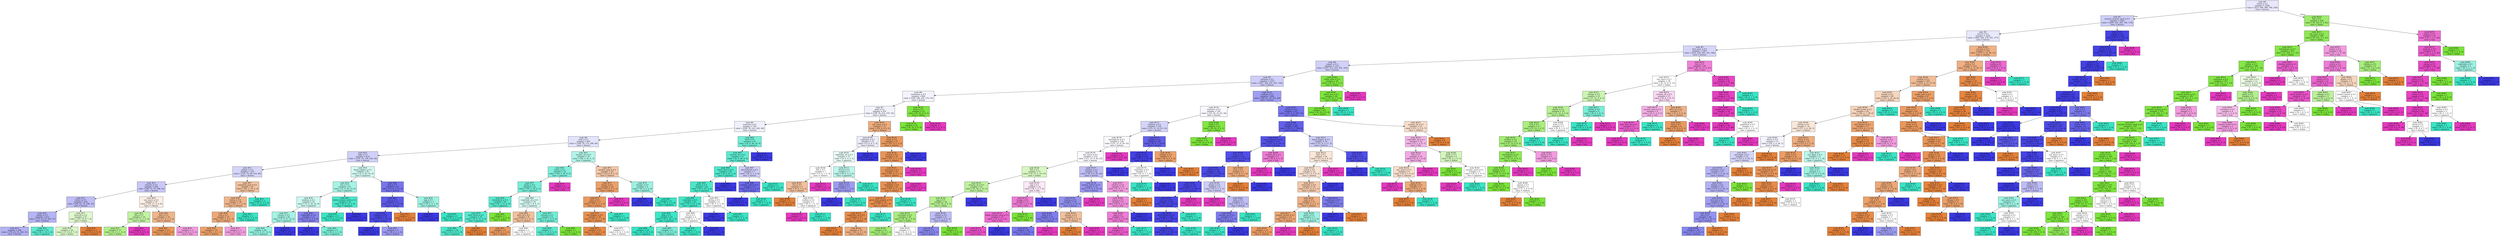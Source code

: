 digraph Tree {
node [shape=box, style="filled", color="black"] ;
0 [label=<node &#35;0<br/>cumin &le; 0.5<br/>samples = 2298<br/>value = [412, 568, 290, 769, 259]<br/>class = korean>, fillcolor="#3c39e51e"] ;
1 [label=<node &#35;1<br/>roasted_sesame_seed &le; 0.5<br/>samples = 1862<br/>value = [408, 226, 284, 766, 178]<br/>class = korean>, fillcolor="#3c39e53f"] ;
0 -> 1 [labeldistance=2.5, labelangle=45, headlabel="True"] ;
2 [label=<node &#35;2<br/>starch &le; 0.5<br/>samples = 1626<br/>value = [403, 226, 279, 541, 177]<br/>class = korean>, fillcolor="#3c39e51d"] ;
1 -> 2 ;
3 [label=<node &#35;3<br/>lime_juice &le; 0.5<br/>samples = 1407<br/>value = [253, 224, 263, 501, 166]<br/>class = korean>, fillcolor="#3c39e535"] ;
2 -> 3 ;
4 [label=<node &#35;4<br/>yogurt &le; 0.5<br/>samples = 1317<br/>value = [247, 212, 252, 501, 105]<br/>class = korean>, fillcolor="#3c39e53c"] ;
3 -> 4 ;
5 [label=<node &#35;5<br/>cayenne &le; 0.5<br/>samples = 1272<br/>value = [247, 169, 251, 501, 104]<br/>class = korean>, fillcolor="#3c39e53e"] ;
4 -> 5 ;
6 [label=<node &#35;6<br/>cardamom &le; 0.5<br/>samples = 864<br/>value = [199, 108, 232, 270, 55]<br/>class = korean>, fillcolor="#3c39e50f"] ;
5 -> 6 ;
7 [label=<node &#35;7<br/>pork &le; 0.5<br/>samples = 831<br/>value = [199, 76, 232, 270, 54]<br/>class = korean>, fillcolor="#3c39e510"] ;
6 -> 7 ;
8 [label=<node &#35;8<br/>seaweed &le; 0.5<br/>samples = 759<br/>value = [149, 76, 223, 262, 49]<br/>class = korean>, fillcolor="#3c39e513"] ;
7 -> 8 ;
9 [label=<node &#35;9<br/>wine &le; 0.5<br/>samples = 697<br/>value = [149, 76, 175, 248, 49]<br/>class = korean>, fillcolor="#3c39e524"] ;
8 -> 9 ;
10 [label=<node &#35;10<br/>sake &le; 0.5<br/>samples = 618<br/>value = [125, 74, 130, 245, 44]<br/>class = korean>, fillcolor="#3c39e53c"] ;
9 -> 10 ;
11 [label=<node &#35;11<br/>pepper &le; 0.5<br/>samples = 535<br/>value = [123, 74, 84, 210, 44]<br/>class = korean>, fillcolor="#3c39e536"] ;
10 -> 11 ;
12 [label=<node &#35;12<br/>cilantro &le; 0.5<br/>samples = 494<br/>value = [98, 73, 74, 208, 41]<br/>class = korean>, fillcolor="#3c39e547"] ;
11 -> 12 ;
13 [label=<node &#35;13<br/>butter &le; 0.5<br/>samples = 459<br/>value = [84, 62, 72, 208, 33]<br/>class = korean>, fillcolor="#3c39e554"] ;
12 -> 13 ;
14 [label=<node &#35;14<br/>barley &le; 0.5<br/>samples = 412<br/>value = [74, 43, 63, 201, 31]<br/>class = korean>, fillcolor="#3c39e560"] ;
13 -> 14 ;
15 [label=<node &#35;15<br/>samples = 400<br/>value = [74, 42, 53, 200, 31]<br/>class = korean>, fillcolor="#3c39e563"] ;
14 -> 15 ;
16 [label=<node &#35;16<br/>samples = 12<br/>value = [0, 1, 10, 1, 0]<br/>class = japanese>, fillcolor="#39e5c5d1"] ;
14 -> 16 ;
17 [label=<node &#35;17<br/>broccoli &le; 0.5<br/>samples = 47<br/>value = [10, 19, 9, 7, 2]<br/>class = indian>, fillcolor="#7be5393e"] ;
13 -> 17 ;
18 [label=<node &#35;18<br/>samples = 44<br/>value = [7, 19, 9, 7, 2]<br/>class = indian>, fillcolor="#7be53949"] ;
17 -> 18 ;
19 [label=<node &#35;19<br/>samples = 3<br/>value = [3, 0, 0, 0, 0]<br/>class = chinese>, fillcolor="#e58139ff"] ;
17 -> 19 ;
20 [label=<node &#35;20<br/>soy_sauce &le; 0.5<br/>samples = 35<br/>value = [14, 11, 2, 0, 8]<br/>class = chinese>, fillcolor="#e5813920"] ;
12 -> 20 ;
21 [label=<node &#35;21<br/>fish &le; 0.5<br/>samples = 19<br/>value = [3, 11, 1, 0, 4]<br/>class = indian>, fillcolor="#7be53977"] ;
20 -> 21 ;
22 [label=<node &#35;22<br/>samples = 17<br/>value = [3, 11, 1, 0, 2]<br/>class = indian>, fillcolor="#7be53992"] ;
21 -> 22 ;
23 [label=<node &#35;23<br/>samples = 2<br/>value = [0, 0, 0, 0, 2]<br/>class = thai>, fillcolor="#e539c0ff"] ;
21 -> 23 ;
24 [label=<node &#35;24<br/>lime &le; 0.5<br/>samples = 16<br/>value = [11, 0, 1, 0, 4]<br/>class = chinese>, fillcolor="#e5813995"] ;
20 -> 24 ;
25 [label=<node &#35;25<br/>samples = 13<br/>value = [11, 0, 0, 0, 2]<br/>class = chinese>, fillcolor="#e58139d1"] ;
24 -> 25 ;
26 [label=<node &#35;26<br/>samples = 3<br/>value = [0, 0, 1, 0, 2]<br/>class = thai>, fillcolor="#e539c07f"] ;
24 -> 26 ;
27 [label=<node &#35;27<br/>mandarin_peel &le; 0.5<br/>samples = 41<br/>value = [25, 1, 10, 2, 3]<br/>class = chinese>, fillcolor="#e581397b"] ;
11 -> 27 ;
28 [label=<node &#35;28<br/>barley &le; 0.5<br/>samples = 38<br/>value = [25, 1, 7, 2, 3]<br/>class = chinese>, fillcolor="#e5813994"] ;
27 -> 28 ;
29 [label=<node &#35;29<br/>crab &le; 0.5<br/>samples = 35<br/>value = [25, 1, 4, 2, 3]<br/>class = chinese>, fillcolor="#e58139ad"] ;
28 -> 29 ;
30 [label=<node &#35;30<br/>samples = 32<br/>value = [25, 1, 4, 1, 1]<br/>class = chinese>, fillcolor="#e58139bf"] ;
29 -> 30 ;
31 [label=<node &#35;31<br/>samples = 3<br/>value = [0, 0, 0, 1, 2]<br/>class = thai>, fillcolor="#e539c07f"] ;
29 -> 31 ;
32 [label=<node &#35;32<br/>samples = 3<br/>value = [0, 0, 3, 0, 0]<br/>class = japanese>, fillcolor="#39e5c5ff"] ;
28 -> 32 ;
33 [label=<node &#35;33<br/>samples = 3<br/>value = [0, 0, 3, 0, 0]<br/>class = japanese>, fillcolor="#39e5c5ff"] ;
27 -> 33 ;
34 [label=<node &#35;34<br/>black_pepper &le; 0.5<br/>samples = 83<br/>value = [2, 0, 46, 35, 0]<br/>class = japanese>, fillcolor="#39e5c53a"] ;
10 -> 34 ;
35 [label=<node &#35;35<br/>rice &le; 0.5<br/>samples = 67<br/>value = [1, 0, 43, 23, 0]<br/>class = japanese>, fillcolor="#39e5c574"] ;
34 -> 35 ;
36 [label=<node &#35;36<br/>soybean &le; 0.5<br/>samples = 53<br/>value = [1, 0, 30, 22, 0]<br/>class = japanese>, fillcolor="#39e5c542"] ;
35 -> 36 ;
37 [label=<node &#35;37<br/>tomato &le; 0.5<br/>samples = 42<br/>value = [1, 0, 27, 14, 0]<br/>class = japanese>, fillcolor="#39e5c576"] ;
36 -> 37 ;
38 [label=<node &#35;38<br/>samples = 40<br/>value = [1, 0, 27, 12, 0]<br/>class = japanese>, fillcolor="#39e5c589"] ;
37 -> 38 ;
39 [label=<node &#35;39<br/>samples = 2<br/>value = [0, 0, 0, 2, 0]<br/>class = korean>, fillcolor="#3c39e5ff"] ;
37 -> 39 ;
40 [label=<node &#35;40<br/>vegetable &le; 0.5<br/>samples = 11<br/>value = [0, 0, 3, 8, 0]<br/>class = korean>, fillcolor="#3c39e59f"] ;
36 -> 40 ;
41 [label=<node &#35;41<br/>samples = 7<br/>value = [0, 0, 0, 7, 0]<br/>class = korean>, fillcolor="#3c39e5ff"] ;
40 -> 41 ;
42 [label=<node &#35;42<br/>samples = 4<br/>value = [0, 0, 3, 1, 0]<br/>class = japanese>, fillcolor="#39e5c5aa"] ;
40 -> 42 ;
43 [label=<node &#35;43<br/>black_sesame_seed &le; 0.5<br/>samples = 14<br/>value = [0, 0, 13, 1, 0]<br/>class = japanese>, fillcolor="#39e5c5eb"] ;
35 -> 43 ;
44 [label=<node &#35;44<br/>samples = 13<br/>value = [0, 0, 13, 0, 0]<br/>class = japanese>, fillcolor="#39e5c5ff"] ;
43 -> 44 ;
45 [label=<node &#35;45<br/>samples = 1<br/>value = [0, 0, 0, 1, 0]<br/>class = korean>, fillcolor="#3c39e5ff"] ;
43 -> 45 ;
46 [label=<node &#35;46<br/>kelp &le; 0.5<br/>samples = 16<br/>value = [1, 0, 3, 12, 0]<br/>class = korean>, fillcolor="#3c39e5b1"] ;
34 -> 46 ;
47 [label=<node &#35;47<br/>nira &le; 0.5<br/>samples = 13<br/>value = [1, 0, 1, 11, 0]<br/>class = korean>, fillcolor="#3c39e5d4"] ;
46 -> 47 ;
48 [label=<node &#35;48<br/>soybean &le; 0.5<br/>samples = 12<br/>value = [0, 0, 1, 11, 0]<br/>class = korean>, fillcolor="#3c39e5e8"] ;
47 -> 48 ;
49 [label=<node &#35;49<br/>samples = 9<br/>value = [0, 0, 0, 9, 0]<br/>class = korean>, fillcolor="#3c39e5ff"] ;
48 -> 49 ;
50 [label=<node &#35;50<br/>samples = 3<br/>value = [0, 0, 1, 2, 0]<br/>class = korean>, fillcolor="#3c39e57f"] ;
48 -> 50 ;
51 [label=<node &#35;51<br/>samples = 1<br/>value = [1, 0, 0, 0, 0]<br/>class = chinese>, fillcolor="#e58139ff"] ;
47 -> 51 ;
52 [label=<node &#35;52<br/>egg &le; 0.5<br/>samples = 3<br/>value = [0, 0, 2, 1, 0]<br/>class = japanese>, fillcolor="#39e5c57f"] ;
46 -> 52 ;
53 [label=<node &#35;53<br/>samples = 1<br/>value = [0, 0, 0, 1, 0]<br/>class = korean>, fillcolor="#3c39e5ff"] ;
52 -> 53 ;
54 [label=<node &#35;54<br/>samples = 2<br/>value = [0, 0, 2, 0, 0]<br/>class = japanese>, fillcolor="#39e5c5ff"] ;
52 -> 54 ;
55 [label=<node &#35;55<br/>sesame_oil &le; 0.5<br/>samples = 79<br/>value = [24, 2, 45, 3, 5]<br/>class = japanese>, fillcolor="#39e5c561"] ;
9 -> 55 ;
56 [label=<node &#35;56<br/>honey &le; 0.5<br/>samples = 55<br/>value = [10, 2, 39, 0, 4]<br/>class = japanese>, fillcolor="#39e5c5a4"] ;
55 -> 56 ;
57 [label=<node &#35;57<br/>garlic &le; 0.5<br/>samples = 52<br/>value = [10, 2, 39, 0, 1]<br/>class = japanese>, fillcolor="#39e5c5b0"] ;
56 -> 57 ;
58 [label=<node &#35;58<br/>strawberry &le; 0.5<br/>samples = 36<br/>value = [4, 1, 31, 0, 0]<br/>class = japanese>, fillcolor="#39e5c5d7"] ;
57 -> 58 ;
59 [label=<node &#35;59<br/>beef_broth &le; 0.5<br/>samples = 35<br/>value = [4, 0, 31, 0, 0]<br/>class = japanese>, fillcolor="#39e5c5de"] ;
58 -> 59 ;
60 [label=<node &#35;60<br/>samples = 34<br/>value = [3, 0, 31, 0, 0]<br/>class = japanese>, fillcolor="#39e5c5e6"] ;
59 -> 60 ;
61 [label=<node &#35;61<br/>samples = 1<br/>value = [1, 0, 0, 0, 0]<br/>class = chinese>, fillcolor="#e58139ff"] ;
59 -> 61 ;
62 [label=<node &#35;62<br/>samples = 1<br/>value = [0, 1, 0, 0, 0]<br/>class = indian>, fillcolor="#7be539ff"] ;
58 -> 62 ;
63 [label=<node &#35;63<br/>vegetable_oil &le; 0.5<br/>samples = 16<br/>value = [6, 1, 8, 0, 1]<br/>class = japanese>, fillcolor="#39e5c533"] ;
57 -> 63 ;
64 [label=<node &#35;64<br/>olive_oil &le; 0.5<br/>samples = 8<br/>value = [5, 0, 2, 0, 1]<br/>class = chinese>, fillcolor="#e5813980"] ;
63 -> 64 ;
65 [label=<node &#35;65<br/>samples = 6<br/>value = [5, 0, 1, 0, 0]<br/>class = chinese>, fillcolor="#e58139cc"] ;
64 -> 65 ;
66 [label=<node &#35;66<br/>samples = 2<br/>value = [0, 0, 1, 0, 1]<br/>class = japanese>, fillcolor="#39e5c500"] ;
64 -> 66 ;
67 [label=<node &#35;67<br/>currant &le; 0.5<br/>samples = 8<br/>value = [1, 1, 6, 0, 0]<br/>class = japanese>, fillcolor="#39e5c5b6"] ;
63 -> 67 ;
68 [label=<node &#35;68<br/>samples = 7<br/>value = [1, 0, 6, 0, 0]<br/>class = japanese>, fillcolor="#39e5c5d4"] ;
67 -> 68 ;
69 [label=<node &#35;69<br/>samples = 1<br/>value = [0, 1, 0, 0, 0]<br/>class = indian>, fillcolor="#7be539ff"] ;
67 -> 69 ;
70 [label=<node &#35;70<br/>samples = 3<br/>value = [0, 0, 0, 0, 3]<br/>class = thai>, fillcolor="#e539c0ff"] ;
56 -> 70 ;
71 [label=<node &#35;71<br/>sesame_seed &le; 0.5<br/>samples = 24<br/>value = [14, 0, 6, 3, 1]<br/>class = chinese>, fillcolor="#e5813971"] ;
55 -> 71 ;
72 [label=<node &#35;72<br/>honey &le; 0.5<br/>samples = 18<br/>value = [14, 0, 2, 1, 1]<br/>class = chinese>, fillcolor="#e58139bf"] ;
71 -> 72 ;
73 [label=<node &#35;73<br/>beef &le; 0.5<br/>samples = 17<br/>value = [14, 0, 2, 1, 0]<br/>class = chinese>, fillcolor="#e58139cc"] ;
72 -> 73 ;
74 [label=<node &#35;74<br/>bell_pepper &le; 0.5<br/>samples = 16<br/>value = [14, 0, 1, 1, 0]<br/>class = chinese>, fillcolor="#e58139dd"] ;
73 -> 74 ;
75 [label=<node &#35;75<br/>samples = 14<br/>value = [13, 0, 0, 1, 0]<br/>class = chinese>, fillcolor="#e58139eb"] ;
74 -> 75 ;
76 [label=<node &#35;76<br/>samples = 2<br/>value = [1, 0, 1, 0, 0]<br/>class = chinese>, fillcolor="#e5813900"] ;
74 -> 76 ;
77 [label=<node &#35;77<br/>samples = 1<br/>value = [0, 0, 1, 0, 0]<br/>class = japanese>, fillcolor="#39e5c5ff"] ;
73 -> 77 ;
78 [label=<node &#35;78<br/>samples = 1<br/>value = [0, 0, 0, 0, 1]<br/>class = thai>, fillcolor="#e539c0ff"] ;
72 -> 78 ;
79 [label=<node &#35;79<br/>vinegar &le; 0.5<br/>samples = 6<br/>value = [0, 0, 4, 2, 0]<br/>class = japanese>, fillcolor="#39e5c57f"] ;
71 -> 79 ;
80 [label=<node &#35;80<br/>samples = 2<br/>value = [0, 0, 0, 2, 0]<br/>class = korean>, fillcolor="#3c39e5ff"] ;
79 -> 80 ;
81 [label=<node &#35;81<br/>samples = 4<br/>value = [0, 0, 4, 0, 0]<br/>class = japanese>, fillcolor="#39e5c5ff"] ;
79 -> 81 ;
82 [label=<node &#35;82<br/>beef &le; 0.5<br/>samples = 62<br/>value = [0, 0, 48, 14, 0]<br/>class = japanese>, fillcolor="#39e5c5b5"] ;
8 -> 82 ;
83 [label=<node &#35;83<br/>sesame_oil &le; 0.5<br/>samples = 57<br/>value = [0, 0, 48, 9, 0]<br/>class = japanese>, fillcolor="#39e5c5cf"] ;
82 -> 83 ;
84 [label=<node &#35;84<br/>black_bean &le; 0.5<br/>samples = 50<br/>value = [0, 0, 45, 5, 0]<br/>class = japanese>, fillcolor="#39e5c5e3"] ;
83 -> 84 ;
85 [label=<node &#35;85<br/>wheat &le; 0.5<br/>samples = 49<br/>value = [0, 0, 45, 4, 0]<br/>class = japanese>, fillcolor="#39e5c5e8"] ;
84 -> 85 ;
86 [label=<node &#35;86<br/>vegetable &le; 0.5<br/>samples = 45<br/>value = [0, 0, 43, 2, 0]<br/>class = japanese>, fillcolor="#39e5c5f3"] ;
85 -> 86 ;
87 [label=<node &#35;87<br/>kelp &le; 0.5<br/>samples = 43<br/>value = [0, 0, 42, 1, 0]<br/>class = japanese>, fillcolor="#39e5c5f9"] ;
86 -> 87 ;
88 [label=<node &#35;88<br/>samples = 39<br/>value = [0, 0, 39, 0, 0]<br/>class = japanese>, fillcolor="#39e5c5ff"] ;
87 -> 88 ;
89 [label=<node &#35;89<br/>samples = 4<br/>value = [0, 0, 3, 1, 0]<br/>class = japanese>, fillcolor="#39e5c5aa"] ;
87 -> 89 ;
90 [label=<node &#35;90<br/>rice &le; 0.5<br/>samples = 2<br/>value = [0, 0, 1, 1, 0]<br/>class = japanese>, fillcolor="#39e5c500"] ;
86 -> 90 ;
91 [label=<node &#35;91<br/>samples = 1<br/>value = [0, 0, 1, 0, 0]<br/>class = japanese>, fillcolor="#39e5c5ff"] ;
90 -> 91 ;
92 [label=<node &#35;92<br/>samples = 1<br/>value = [0, 0, 0, 1, 0]<br/>class = korean>, fillcolor="#3c39e5ff"] ;
90 -> 92 ;
93 [label=<node &#35;93<br/>shrimp &le; 0.5<br/>samples = 4<br/>value = [0, 0, 2, 2, 0]<br/>class = japanese>, fillcolor="#39e5c500"] ;
85 -> 93 ;
94 [label=<node &#35;94<br/>samples = 2<br/>value = [0, 0, 0, 2, 0]<br/>class = korean>, fillcolor="#3c39e5ff"] ;
93 -> 94 ;
95 [label=<node &#35;95<br/>samples = 2<br/>value = [0, 0, 2, 0, 0]<br/>class = japanese>, fillcolor="#39e5c5ff"] ;
93 -> 95 ;
96 [label=<node &#35;96<br/>samples = 1<br/>value = [0, 0, 0, 1, 0]<br/>class = korean>, fillcolor="#3c39e5ff"] ;
84 -> 96 ;
97 [label=<node &#35;97<br/>katsuobushi &le; 0.5<br/>samples = 7<br/>value = [0, 0, 3, 4, 0]<br/>class = korean>, fillcolor="#3c39e540"] ;
83 -> 97 ;
98 [label=<node &#35;98<br/>sesame_seed &le; 0.5<br/>samples = 5<br/>value = [0, 0, 1, 4, 0]<br/>class = korean>, fillcolor="#3c39e5bf"] ;
97 -> 98 ;
99 [label=<node &#35;99<br/>samples = 4<br/>value = [0, 0, 0, 4, 0]<br/>class = korean>, fillcolor="#3c39e5ff"] ;
98 -> 99 ;
100 [label=<node &#35;100<br/>samples = 1<br/>value = [0, 0, 1, 0, 0]<br/>class = japanese>, fillcolor="#39e5c5ff"] ;
98 -> 100 ;
101 [label=<node &#35;101<br/>samples = 2<br/>value = [0, 0, 2, 0, 0]<br/>class = japanese>, fillcolor="#39e5c5ff"] ;
97 -> 101 ;
102 [label=<node &#35;102<br/>samples = 5<br/>value = [0, 0, 0, 5, 0]<br/>class = korean>, fillcolor="#3c39e5ff"] ;
82 -> 102 ;
103 [label=<node &#35;103<br/>soy_sauce &le; 0.5<br/>samples = 72<br/>value = [50, 0, 9, 8, 5]<br/>class = chinese>, fillcolor="#e58139a6"] ;
7 -> 103 ;
104 [label=<node &#35;104<br/>vegetable &le; 0.5<br/>samples = 15<br/>value = [3, 0, 4, 5, 3]<br/>class = korean>, fillcolor="#3c39e517"] ;
103 -> 104 ;
105 [label=<node &#35;105<br/>vegetable_oil &le; 0.5<br/>samples = 12<br/>value = [3, 0, 4, 2, 3]<br/>class = japanese>, fillcolor="#39e5c51c"] ;
104 -> 105 ;
106 [label=<node &#35;106<br/>fish &le; 0.5<br/>samples = 7<br/>value = [3, 0, 1, 0, 3]<br/>class = chinese>, fillcolor="#e5813900"] ;
105 -> 106 ;
107 [label=<node &#35;107<br/>rice &le; 0.5<br/>samples = 5<br/>value = [3, 0, 1, 0, 1]<br/>class = chinese>, fillcolor="#e581397f"] ;
106 -> 107 ;
108 [label=<node &#35;108<br/>samples = 3<br/>value = [3, 0, 0, 0, 0]<br/>class = chinese>, fillcolor="#e58139ff"] ;
107 -> 108 ;
109 [label=<node &#35;109<br/>scallion &le; 0.5<br/>samples = 2<br/>value = [0, 0, 1, 0, 1]<br/>class = japanese>, fillcolor="#39e5c500"] ;
107 -> 109 ;
110 [label=<node &#35;110<br/>samples = 1<br/>value = [0, 0, 0, 0, 1]<br/>class = thai>, fillcolor="#e539c0ff"] ;
109 -> 110 ;
111 [label=<node &#35;111<br/>samples = 1<br/>value = [0, 0, 1, 0, 0]<br/>class = japanese>, fillcolor="#39e5c5ff"] ;
109 -> 111 ;
112 [label=<node &#35;112<br/>samples = 2<br/>value = [0, 0, 0, 0, 2]<br/>class = thai>, fillcolor="#e539c0ff"] ;
106 -> 112 ;
113 [label=<node &#35;113<br/>bread &le; 0.5<br/>samples = 5<br/>value = [0, 0, 3, 2, 0]<br/>class = japanese>, fillcolor="#39e5c555"] ;
105 -> 113 ;
114 [label=<node &#35;114<br/>wheat &le; 0.5<br/>samples = 3<br/>value = [0, 0, 1, 2, 0]<br/>class = korean>, fillcolor="#3c39e57f"] ;
113 -> 114 ;
115 [label=<node &#35;115<br/>samples = 2<br/>value = [0, 0, 0, 2, 0]<br/>class = korean>, fillcolor="#3c39e5ff"] ;
114 -> 115 ;
116 [label=<node &#35;116<br/>samples = 1<br/>value = [0, 0, 1, 0, 0]<br/>class = japanese>, fillcolor="#39e5c5ff"] ;
114 -> 116 ;
117 [label=<node &#35;117<br/>samples = 2<br/>value = [0, 0, 2, 0, 0]<br/>class = japanese>, fillcolor="#39e5c5ff"] ;
113 -> 117 ;
118 [label=<node &#35;118<br/>samples = 3<br/>value = [0, 0, 0, 3, 0]<br/>class = korean>, fillcolor="#3c39e5ff"] ;
104 -> 118 ;
119 [label=<node &#35;119<br/>yeast &le; 0.5<br/>samples = 57<br/>value = [47, 0, 5, 3, 2]<br/>class = chinese>, fillcolor="#e58139ce"] ;
103 -> 119 ;
120 [label=<node &#35;120<br/>coconut &le; 0.5<br/>samples = 55<br/>value = [47, 0, 5, 1, 2]<br/>class = chinese>, fillcolor="#e58139d6"] ;
119 -> 120 ;
121 [label=<node &#35;121<br/>macaroni &le; 0.5<br/>samples = 54<br/>value = [47, 0, 5, 1, 1]<br/>class = chinese>, fillcolor="#e58139db"] ;
120 -> 121 ;
122 [label=<node &#35;122<br/>enokidake &le; 0.5<br/>samples = 53<br/>value = [47, 0, 5, 1, 0]<br/>class = chinese>, fillcolor="#e58139df"] ;
121 -> 122 ;
123 [label=<node &#35;123<br/>green_bell_pepper &le; 0.5<br/>samples = 52<br/>value = [47, 0, 4, 1, 0]<br/>class = chinese>, fillcolor="#e58139e4"] ;
122 -> 123 ;
124 [label=<node &#35;124<br/>vegetable_oil &le; 0.5<br/>samples = 51<br/>value = [47, 0, 3, 1, 0]<br/>class = chinese>, fillcolor="#e58139ea"] ;
123 -> 124 ;
125 [label=<node &#35;125<br/>samples = 37<br/>value = [37, 0, 0, 0, 0]<br/>class = chinese>, fillcolor="#e58139ff"] ;
124 -> 125 ;
126 [label=<node &#35;126<br/>samples = 14<br/>value = [10, 0, 3, 1, 0]<br/>class = chinese>, fillcolor="#e58139a2"] ;
124 -> 126 ;
127 [label=<node &#35;127<br/>samples = 1<br/>value = [0, 0, 1, 0, 0]<br/>class = japanese>, fillcolor="#39e5c5ff"] ;
123 -> 127 ;
128 [label=<node &#35;128<br/>samples = 1<br/>value = [0, 0, 1, 0, 0]<br/>class = japanese>, fillcolor="#39e5c5ff"] ;
122 -> 128 ;
129 [label=<node &#35;129<br/>samples = 1<br/>value = [0, 0, 0, 0, 1]<br/>class = thai>, fillcolor="#e539c0ff"] ;
121 -> 129 ;
130 [label=<node &#35;130<br/>samples = 1<br/>value = [0, 0, 0, 0, 1]<br/>class = thai>, fillcolor="#e539c0ff"] ;
120 -> 130 ;
131 [label=<node &#35;131<br/>samples = 2<br/>value = [0, 0, 0, 2, 0]<br/>class = korean>, fillcolor="#3c39e5ff"] ;
119 -> 131 ;
132 [label=<node &#35;132<br/>bean &le; 0.5<br/>samples = 33<br/>value = [0, 32, 0, 0, 1]<br/>class = indian>, fillcolor="#7be539f7"] ;
6 -> 132 ;
133 [label=<node &#35;133<br/>samples = 32<br/>value = [0, 32, 0, 0, 0]<br/>class = indian>, fillcolor="#7be539ff"] ;
132 -> 133 ;
134 [label=<node &#35;134<br/>samples = 1<br/>value = [0, 0, 0, 0, 1]<br/>class = thai>, fillcolor="#e539c0ff"] ;
132 -> 134 ;
135 [label=<node &#35;135<br/>scallion &le; 0.5<br/>samples = 408<br/>value = [48, 61, 19, 231, 49]<br/>class = korean>, fillcolor="#3c39e57d"] ;
5 -> 135 ;
136 [label=<node &#35;136<br/>turmeric &le; 0.5<br/>samples = 181<br/>value = [15, 59, 10, 63, 34]<br/>class = korean>, fillcolor="#3c39e508"] ;
135 -> 136 ;
137 [label=<node &#35;137<br/>soybean &le; 0.5<br/>samples = 158<br/>value = [15, 37, 10, 63, 33]<br/>class = korean>, fillcolor="#3c39e537"] ;
136 -> 137 ;
138 [label=<node &#35;138<br/>lemongrass &le; 0.5<br/>samples = 129<br/>value = [11, 37, 9, 39, 33]<br/>class = korean>, fillcolor="#3c39e506"] ;
137 -> 138 ;
139 [label=<node &#35;139<br/>soy_sauce &le; 0.5<br/>samples = 119<br/>value = [11, 37, 9, 39, 23]<br/>class = korean>, fillcolor="#3c39e506"] ;
138 -> 139 ;
140 [label=<node &#35;140<br/>fish &le; 0.5<br/>samples = 77<br/>value = [5, 37, 3, 19, 13]<br/>class = indian>, fillcolor="#7be5394f"] ;
139 -> 140 ;
141 [label=<node &#35;141<br/>sesame_oil &le; 0.5<br/>samples = 61<br/>value = [5, 36, 3, 12, 5]<br/>class = indian>, fillcolor="#7be5397d"] ;
140 -> 141 ;
142 [label=<node &#35;142<br/>egg &le; 0.5<br/>samples = 58<br/>value = [5, 36, 3, 9, 5]<br/>class = indian>, fillcolor="#7be5398d"] ;
141 -> 142 ;
143 [label=<node &#35;143<br/>cucumber &le; 0.5<br/>samples = 50<br/>value = [4, 34, 3, 5, 4]<br/>class = indian>, fillcolor="#7be539a4"] ;
142 -> 143 ;
144 [label=<node &#35;144<br/>samples = 47<br/>value = [3, 34, 2, 5, 3]<br/>class = indian>, fillcolor="#7be539b0"] ;
143 -> 144 ;
145 [label=<node &#35;145<br/>samples = 3<br/>value = [1, 0, 1, 0, 1]<br/>class = chinese>, fillcolor="#e5813900"] ;
143 -> 145 ;
146 [label=<node &#35;146<br/>cilantro &le; 0.5<br/>samples = 8<br/>value = [1, 2, 0, 4, 1]<br/>class = korean>, fillcolor="#3c39e555"] ;
142 -> 146 ;
147 [label=<node &#35;147<br/>samples = 6<br/>value = [1, 0, 0, 4, 1]<br/>class = korean>, fillcolor="#3c39e599"] ;
146 -> 147 ;
148 [label=<node &#35;148<br/>samples = 2<br/>value = [0, 2, 0, 0, 0]<br/>class = indian>, fillcolor="#7be539ff"] ;
146 -> 148 ;
149 [label=<node &#35;149<br/>samples = 3<br/>value = [0, 0, 0, 3, 0]<br/>class = korean>, fillcolor="#3c39e5ff"] ;
141 -> 149 ;
150 [label=<node &#35;150<br/>egg &le; 0.5<br/>samples = 16<br/>value = [0, 1, 0, 7, 8]<br/>class = thai>, fillcolor="#e539c01c"] ;
140 -> 150 ;
151 [label=<node &#35;151<br/>mango &le; 0.5<br/>samples = 11<br/>value = [0, 1, 0, 2, 8]<br/>class = thai>, fillcolor="#e539c0aa"] ;
150 -> 151 ;
152 [label=<node &#35;152<br/>black_sesame_seed &le; 0.5<br/>samples = 10<br/>value = [0, 0, 0, 2, 8]<br/>class = thai>, fillcolor="#e539c0bf"] ;
151 -> 152 ;
153 [label=<node &#35;153<br/>samples = 9<br/>value = [0, 0, 0, 1, 8]<br/>class = thai>, fillcolor="#e539c0df"] ;
152 -> 153 ;
154 [label=<node &#35;154<br/>samples = 1<br/>value = [0, 0, 0, 1, 0]<br/>class = korean>, fillcolor="#3c39e5ff"] ;
152 -> 154 ;
155 [label=<node &#35;155<br/>samples = 1<br/>value = [0, 1, 0, 0, 0]<br/>class = indian>, fillcolor="#7be539ff"] ;
151 -> 155 ;
156 [label=<node &#35;156<br/>samples = 5<br/>value = [0, 0, 0, 5, 0]<br/>class = korean>, fillcolor="#3c39e5ff"] ;
150 -> 156 ;
157 [label=<node &#35;157<br/>chicken &le; 0.5<br/>samples = 42<br/>value = [6, 0, 6, 20, 10]<br/>class = korean>, fillcolor="#3c39e550"] ;
139 -> 157 ;
158 [label=<node &#35;158<br/>peanut_butter &le; 0.5<br/>samples = 32<br/>value = [5, 0, 4, 19, 4]<br/>class = korean>, fillcolor="#3c39e584"] ;
157 -> 158 ;
159 [label=<node &#35;159<br/>tomato &le; 0.5<br/>samples = 30<br/>value = [5, 0, 4, 19, 2]<br/>class = korean>, fillcolor="#3c39e58f"] ;
158 -> 159 ;
160 [label=<node &#35;160<br/>lime &le; 0.5<br/>samples = 27<br/>value = [3, 0, 4, 19, 1]<br/>class = korean>, fillcolor="#3c39e5a6"] ;
159 -> 160 ;
161 [label=<node &#35;161<br/>samples = 26<br/>value = [3, 0, 4, 19, 0]<br/>class = korean>, fillcolor="#3c39e5ae"] ;
160 -> 161 ;
162 [label=<node &#35;162<br/>samples = 1<br/>value = [0, 0, 0, 0, 1]<br/>class = thai>, fillcolor="#e539c0ff"] ;
160 -> 162 ;
163 [label=<node &#35;163<br/>peanut &le; 0.5<br/>samples = 3<br/>value = [2, 0, 0, 0, 1]<br/>class = chinese>, fillcolor="#e581397f"] ;
159 -> 163 ;
164 [label=<node &#35;164<br/>samples = 2<br/>value = [2, 0, 0, 0, 0]<br/>class = chinese>, fillcolor="#e58139ff"] ;
163 -> 164 ;
165 [label=<node &#35;165<br/>samples = 1<br/>value = [0, 0, 0, 0, 1]<br/>class = thai>, fillcolor="#e539c0ff"] ;
163 -> 165 ;
166 [label=<node &#35;166<br/>samples = 2<br/>value = [0, 0, 0, 0, 2]<br/>class = thai>, fillcolor="#e539c0ff"] ;
158 -> 166 ;
167 [label=<node &#35;167<br/>cilantro &le; 0.5<br/>samples = 10<br/>value = [1, 0, 2, 1, 6]<br/>class = thai>, fillcolor="#e539c07f"] ;
157 -> 167 ;
168 [label=<node &#35;168<br/>lemon &le; 0.5<br/>samples = 9<br/>value = [0, 0, 2, 1, 6]<br/>class = thai>, fillcolor="#e539c092"] ;
167 -> 168 ;
169 [label=<node &#35;169<br/>egg &le; 0.5<br/>samples = 8<br/>value = [0, 0, 2, 0, 6]<br/>class = thai>, fillcolor="#e539c0aa"] ;
168 -> 169 ;
170 [label=<node &#35;170<br/>samples = 7<br/>value = [0, 0, 1, 0, 6]<br/>class = thai>, fillcolor="#e539c0d4"] ;
169 -> 170 ;
171 [label=<node &#35;171<br/>samples = 1<br/>value = [0, 0, 1, 0, 0]<br/>class = japanese>, fillcolor="#39e5c5ff"] ;
169 -> 171 ;
172 [label=<node &#35;172<br/>samples = 1<br/>value = [0, 0, 0, 1, 0]<br/>class = korean>, fillcolor="#3c39e5ff"] ;
168 -> 172 ;
173 [label=<node &#35;173<br/>samples = 1<br/>value = [1, 0, 0, 0, 0]<br/>class = chinese>, fillcolor="#e58139ff"] ;
167 -> 173 ;
174 [label=<node &#35;174<br/>samples = 10<br/>value = [0, 0, 0, 0, 10]<br/>class = thai>, fillcolor="#e539c0ff"] ;
138 -> 174 ;
175 [label=<node &#35;175<br/>pepper &le; 0.5<br/>samples = 29<br/>value = [4, 0, 1, 24, 0]<br/>class = korean>, fillcolor="#3c39e5cc"] ;
137 -> 175 ;
176 [label=<node &#35;176<br/>lettuce &le; 0.5<br/>samples = 24<br/>value = [0, 0, 1, 23, 0]<br/>class = korean>, fillcolor="#3c39e5f4"] ;
175 -> 176 ;
177 [label=<node &#35;177<br/>samples = 22<br/>value = [0, 0, 0, 22, 0]<br/>class = korean>, fillcolor="#3c39e5ff"] ;
176 -> 177 ;
178 [label=<node &#35;178<br/>vegetable &le; 0.5<br/>samples = 2<br/>value = [0, 0, 1, 1, 0]<br/>class = japanese>, fillcolor="#39e5c500"] ;
176 -> 178 ;
179 [label=<node &#35;179<br/>samples = 1<br/>value = [0, 0, 1, 0, 0]<br/>class = japanese>, fillcolor="#39e5c5ff"] ;
178 -> 179 ;
180 [label=<node &#35;180<br/>samples = 1<br/>value = [0, 0, 0, 1, 0]<br/>class = korean>, fillcolor="#3c39e5ff"] ;
178 -> 180 ;
181 [label=<node &#35;181<br/>vinegar &le; 0.5<br/>samples = 5<br/>value = [4, 0, 0, 1, 0]<br/>class = chinese>, fillcolor="#e58139bf"] ;
175 -> 181 ;
182 [label=<node &#35;182<br/>samples = 1<br/>value = [0, 0, 0, 1, 0]<br/>class = korean>, fillcolor="#3c39e5ff"] ;
181 -> 182 ;
183 [label=<node &#35;183<br/>samples = 4<br/>value = [4, 0, 0, 0, 0]<br/>class = chinese>, fillcolor="#e58139ff"] ;
181 -> 183 ;
184 [label=<node &#35;184<br/>basil &le; 0.5<br/>samples = 23<br/>value = [0, 22, 0, 0, 1]<br/>class = indian>, fillcolor="#7be539f3"] ;
136 -> 184 ;
185 [label=<node &#35;185<br/>samples = 22<br/>value = [0, 22, 0, 0, 0]<br/>class = indian>, fillcolor="#7be539ff"] ;
184 -> 185 ;
186 [label=<node &#35;186<br/>samples = 1<br/>value = [0, 0, 0, 0, 1]<br/>class = thai>, fillcolor="#e539c0ff"] ;
184 -> 186 ;
187 [label=<node &#35;187<br/>cilantro &le; 0.5<br/>samples = 227<br/>value = [33, 2, 9, 168, 15]<br/>class = korean>, fillcolor="#3c39e5b1"] ;
135 -> 187 ;
188 [label=<node &#35;188<br/>vinegar &le; 0.5<br/>samples = 205<br/>value = [22, 0, 7, 168, 8]<br/>class = korean>, fillcolor="#3c39e5cb"] ;
187 -> 188 ;
189 [label=<node &#35;189<br/>cane_molasses &le; 0.5<br/>samples = 171<br/>value = [11, 0, 4, 151, 5]<br/>class = korean>, fillcolor="#3c39e5df"] ;
188 -> 189 ;
190 [label=<node &#35;190<br/>bean &le; 0.5<br/>samples = 167<br/>value = [11, 0, 4, 150, 2]<br/>class = korean>, fillcolor="#3c39e5e3"] ;
189 -> 190 ;
191 [label=<node &#35;191<br/>chicken &le; 0.5<br/>samples = 163<br/>value = [8, 0, 4, 149, 2]<br/>class = korean>, fillcolor="#3c39e5e8"] ;
190 -> 191 ;
192 [label=<node &#35;192<br/>tomato &le; 0.5<br/>samples = 157<br/>value = [8, 0, 2, 146, 1]<br/>class = korean>, fillcolor="#3c39e5ec"] ;
191 -> 192 ;
193 [label=<node &#35;193<br/>olive_oil &le; 0.5<br/>samples = 156<br/>value = [8, 0, 2, 146, 0]<br/>class = korean>, fillcolor="#3c39e5ee"] ;
192 -> 193 ;
194 [label=<node &#35;194<br/>katsuobushi &le; 0.5<br/>samples = 155<br/>value = [8, 0, 1, 146, 0]<br/>class = korean>, fillcolor="#3c39e5ef"] ;
193 -> 194 ;
195 [label=<node &#35;195<br/>samples = 154<br/>value = [8, 0, 0, 146, 0]<br/>class = korean>, fillcolor="#3c39e5f1"] ;
194 -> 195 ;
196 [label=<node &#35;196<br/>samples = 1<br/>value = [0, 0, 1, 0, 0]<br/>class = japanese>, fillcolor="#39e5c5ff"] ;
194 -> 196 ;
197 [label=<node &#35;197<br/>samples = 1<br/>value = [0, 0, 1, 0, 0]<br/>class = japanese>, fillcolor="#39e5c5ff"] ;
193 -> 197 ;
198 [label=<node &#35;198<br/>samples = 1<br/>value = [0, 0, 0, 0, 1]<br/>class = thai>, fillcolor="#e539c0ff"] ;
192 -> 198 ;
199 [label=<node &#35;199<br/>ginger &le; 0.5<br/>samples = 6<br/>value = [0, 0, 2, 3, 1]<br/>class = korean>, fillcolor="#3c39e540"] ;
191 -> 199 ;
200 [label=<node &#35;200<br/>samples = 1<br/>value = [0, 0, 0, 0, 1]<br/>class = thai>, fillcolor="#e539c0ff"] ;
199 -> 200 ;
201 [label=<node &#35;201<br/>wine &le; 0.5<br/>samples = 5<br/>value = [0, 0, 2, 3, 0]<br/>class = korean>, fillcolor="#3c39e555"] ;
199 -> 201 ;
202 [label=<node &#35;202<br/>sesame_oil &le; 0.5<br/>samples = 4<br/>value = [0, 0, 1, 3, 0]<br/>class = korean>, fillcolor="#3c39e5aa"] ;
201 -> 202 ;
203 [label=<node &#35;203<br/>samples = 1<br/>value = [0, 0, 1, 0, 0]<br/>class = japanese>, fillcolor="#39e5c5ff"] ;
202 -> 203 ;
204 [label=<node &#35;204<br/>samples = 3<br/>value = [0, 0, 0, 3, 0]<br/>class = korean>, fillcolor="#3c39e5ff"] ;
202 -> 204 ;
205 [label=<node &#35;205<br/>samples = 1<br/>value = [0, 0, 1, 0, 0]<br/>class = japanese>, fillcolor="#39e5c5ff"] ;
201 -> 205 ;
206 [label=<node &#35;206<br/>clam &le; 0.5<br/>samples = 4<br/>value = [3, 0, 0, 1, 0]<br/>class = chinese>, fillcolor="#e58139aa"] ;
190 -> 206 ;
207 [label=<node &#35;207<br/>samples = 3<br/>value = [3, 0, 0, 0, 0]<br/>class = chinese>, fillcolor="#e58139ff"] ;
206 -> 207 ;
208 [label=<node &#35;208<br/>samples = 1<br/>value = [0, 0, 0, 1, 0]<br/>class = korean>, fillcolor="#3c39e5ff"] ;
206 -> 208 ;
209 [label=<node &#35;209<br/>sesame_oil &le; 0.5<br/>samples = 4<br/>value = [0, 0, 0, 1, 3]<br/>class = thai>, fillcolor="#e539c0aa"] ;
189 -> 209 ;
210 [label=<node &#35;210<br/>samples = 3<br/>value = [0, 0, 0, 0, 3]<br/>class = thai>, fillcolor="#e539c0ff"] ;
209 -> 210 ;
211 [label=<node &#35;211<br/>samples = 1<br/>value = [0, 0, 0, 1, 0]<br/>class = korean>, fillcolor="#3c39e5ff"] ;
209 -> 211 ;
212 [label=<node &#35;212<br/>black_pepper &le; 0.5<br/>samples = 34<br/>value = [11, 0, 3, 17, 3]<br/>class = korean>, fillcolor="#3c39e543"] ;
188 -> 212 ;
213 [label=<node &#35;213<br/>lime &le; 0.5<br/>samples = 24<br/>value = [11, 0, 2, 8, 3]<br/>class = chinese>, fillcolor="#e5813930"] ;
212 -> 213 ;
214 [label=<node &#35;214<br/>radish &le; 0.5<br/>samples = 22<br/>value = [11, 0, 2, 8, 1]<br/>class = chinese>, fillcolor="#e5813937"] ;
213 -> 214 ;
215 [label=<node &#35;215<br/>vegetable &le; 0.5<br/>samples = 19<br/>value = [11, 0, 2, 5, 1]<br/>class = chinese>, fillcolor="#e581396d"] ;
214 -> 215 ;
216 [label=<node &#35;216<br/>sake &le; 0.5<br/>samples = 15<br/>value = [10, 0, 2, 2, 1]<br/>class = chinese>, fillcolor="#e581399d"] ;
215 -> 216 ;
217 [label=<node &#35;217<br/>peanut_butter &le; 0.5<br/>samples = 12<br/>value = [9, 0, 0, 2, 1]<br/>class = chinese>, fillcolor="#e58139b2"] ;
216 -> 217 ;
218 [label=<node &#35;218<br/>samples = 11<br/>value = [9, 0, 0, 2, 0]<br/>class = chinese>, fillcolor="#e58139c6"] ;
217 -> 218 ;
219 [label=<node &#35;219<br/>samples = 1<br/>value = [0, 0, 0, 0, 1]<br/>class = thai>, fillcolor="#e539c0ff"] ;
217 -> 219 ;
220 [label=<node &#35;220<br/>garlic &le; 0.5<br/>samples = 3<br/>value = [1, 0, 2, 0, 0]<br/>class = japanese>, fillcolor="#39e5c57f"] ;
216 -> 220 ;
221 [label=<node &#35;221<br/>samples = 1<br/>value = [1, 0, 0, 0, 0]<br/>class = chinese>, fillcolor="#e58139ff"] ;
220 -> 221 ;
222 [label=<node &#35;222<br/>samples = 2<br/>value = [0, 0, 2, 0, 0]<br/>class = japanese>, fillcolor="#39e5c5ff"] ;
220 -> 222 ;
223 [label=<node &#35;223<br/>mushroom &le; 0.5<br/>samples = 4<br/>value = [1, 0, 0, 3, 0]<br/>class = korean>, fillcolor="#3c39e5aa"] ;
215 -> 223 ;
224 [label=<node &#35;224<br/>samples = 3<br/>value = [0, 0, 0, 3, 0]<br/>class = korean>, fillcolor="#3c39e5ff"] ;
223 -> 224 ;
225 [label=<node &#35;225<br/>samples = 1<br/>value = [1, 0, 0, 0, 0]<br/>class = chinese>, fillcolor="#e58139ff"] ;
223 -> 225 ;
226 [label=<node &#35;226<br/>samples = 3<br/>value = [0, 0, 0, 3, 0]<br/>class = korean>, fillcolor="#3c39e5ff"] ;
214 -> 226 ;
227 [label=<node &#35;227<br/>samples = 2<br/>value = [0, 0, 0, 0, 2]<br/>class = thai>, fillcolor="#e539c0ff"] ;
213 -> 227 ;
228 [label=<node &#35;228<br/>mint &le; 0.5<br/>samples = 10<br/>value = [0, 0, 1, 9, 0]<br/>class = korean>, fillcolor="#3c39e5e3"] ;
212 -> 228 ;
229 [label=<node &#35;229<br/>samples = 9<br/>value = [0, 0, 0, 9, 0]<br/>class = korean>, fillcolor="#3c39e5ff"] ;
228 -> 229 ;
230 [label=<node &#35;230<br/>samples = 1<br/>value = [0, 0, 1, 0, 0]<br/>class = japanese>, fillcolor="#39e5c5ff"] ;
228 -> 230 ;
231 [label=<node &#35;231<br/>sesame_oil &le; 0.5<br/>samples = 22<br/>value = [11, 2, 2, 0, 7]<br/>class = chinese>, fillcolor="#e5813944"] ;
187 -> 231 ;
232 [label=<node &#35;232<br/>vegetable_oil &le; 0.5<br/>samples = 14<br/>value = [3, 2, 2, 0, 7]<br/>class = thai>, fillcolor="#e539c05d"] ;
231 -> 232 ;
233 [label=<node &#35;233<br/>fish &le; 0.5<br/>samples = 10<br/>value = [3, 0, 1, 0, 6]<br/>class = thai>, fillcolor="#e539c06d"] ;
232 -> 233 ;
234 [label=<node &#35;234<br/>soy_sauce &le; 0.5<br/>samples = 6<br/>value = [3, 0, 1, 0, 2]<br/>class = chinese>, fillcolor="#e5813940"] ;
233 -> 234 ;
235 [label=<node &#35;235<br/>samples = 2<br/>value = [0, 0, 0, 0, 2]<br/>class = thai>, fillcolor="#e539c0ff"] ;
234 -> 235 ;
236 [label=<node &#35;236<br/>cabbage &le; 0.5<br/>samples = 4<br/>value = [3, 0, 1, 0, 0]<br/>class = chinese>, fillcolor="#e58139aa"] ;
234 -> 236 ;
237 [label=<node &#35;237<br/>samples = 3<br/>value = [3, 0, 0, 0, 0]<br/>class = chinese>, fillcolor="#e58139ff"] ;
236 -> 237 ;
238 [label=<node &#35;238<br/>samples = 1<br/>value = [0, 0, 1, 0, 0]<br/>class = japanese>, fillcolor="#39e5c5ff"] ;
236 -> 238 ;
239 [label=<node &#35;239<br/>samples = 4<br/>value = [0, 0, 0, 0, 4]<br/>class = thai>, fillcolor="#e539c0ff"] ;
233 -> 239 ;
240 [label=<node &#35;240<br/>garlic &le; 0.5<br/>samples = 4<br/>value = [0, 2, 1, 0, 1]<br/>class = indian>, fillcolor="#7be53955"] ;
232 -> 240 ;
241 [label=<node &#35;241<br/>samples = 2<br/>value = [0, 2, 0, 0, 0]<br/>class = indian>, fillcolor="#7be539ff"] ;
240 -> 241 ;
242 [label=<node &#35;242<br/>sesame_seed &le; 0.5<br/>samples = 2<br/>value = [0, 0, 1, 0, 1]<br/>class = japanese>, fillcolor="#39e5c500"] ;
240 -> 242 ;
243 [label=<node &#35;243<br/>samples = 1<br/>value = [0, 0, 0, 0, 1]<br/>class = thai>, fillcolor="#e539c0ff"] ;
242 -> 243 ;
244 [label=<node &#35;244<br/>samples = 1<br/>value = [0, 0, 1, 0, 0]<br/>class = japanese>, fillcolor="#39e5c5ff"] ;
242 -> 244 ;
245 [label=<node &#35;245<br/>samples = 8<br/>value = [8, 0, 0, 0, 0]<br/>class = chinese>, fillcolor="#e58139ff"] ;
231 -> 245 ;
246 [label=<node &#35;246<br/>white_wine &le; 0.5<br/>samples = 45<br/>value = [0, 43, 1, 0, 1]<br/>class = indian>, fillcolor="#7be539f3"] ;
4 -> 246 ;
247 [label=<node &#35;247<br/>green_tea &le; 0.5<br/>samples = 44<br/>value = [0, 43, 1, 0, 0]<br/>class = indian>, fillcolor="#7be539f9"] ;
246 -> 247 ;
248 [label=<node &#35;248<br/>samples = 43<br/>value = [0, 43, 0, 0, 0]<br/>class = indian>, fillcolor="#7be539ff"] ;
247 -> 248 ;
249 [label=<node &#35;249<br/>samples = 1<br/>value = [0, 0, 1, 0, 0]<br/>class = japanese>, fillcolor="#39e5c5ff"] ;
247 -> 249 ;
250 [label=<node &#35;250<br/>samples = 1<br/>value = [0, 0, 0, 0, 1]<br/>class = thai>, fillcolor="#e539c0ff"] ;
246 -> 250 ;
251 [label=<node &#35;251<br/>fish &le; 0.5<br/>samples = 90<br/>value = [6, 12, 11, 0, 61]<br/>class = thai>, fillcolor="#e539c0a0"] ;
3 -> 251 ;
252 [label=<node &#35;252<br/>soy_sauce &le; 0.5<br/>samples = 38<br/>value = [6, 12, 8, 0, 12]<br/>class = indian>, fillcolor="#7be53900"] ;
251 -> 252 ;
253 [label=<node &#35;253<br/>vinegar &le; 0.5<br/>samples = 23<br/>value = [1, 12, 5, 0, 5]<br/>class = indian>, fillcolor="#7be53963"] ;
252 -> 253 ;
254 [label=<node &#35;254<br/>shallot &le; 0.5<br/>samples = 19<br/>value = [1, 12, 2, 0, 4]<br/>class = indian>, fillcolor="#7be53988"] ;
253 -> 254 ;
255 [label=<node &#35;255<br/>crab &le; 0.5<br/>samples = 17<br/>value = [1, 12, 1, 0, 3]<br/>class = indian>, fillcolor="#7be539a4"] ;
254 -> 255 ;
256 [label=<node &#35;256<br/>scallion &le; 0.5<br/>samples = 16<br/>value = [1, 12, 0, 0, 3]<br/>class = indian>, fillcolor="#7be539b1"] ;
255 -> 256 ;
257 [label=<node &#35;257<br/>lemongrass &le; 0.5<br/>samples = 13<br/>value = [1, 11, 0, 0, 1]<br/>class = indian>, fillcolor="#7be539d4"] ;
256 -> 257 ;
258 [label=<node &#35;258<br/>pepper &le; 0.5<br/>samples = 12<br/>value = [1, 11, 0, 0, 0]<br/>class = indian>, fillcolor="#7be539e8"] ;
257 -> 258 ;
259 [label=<node &#35;259<br/>samples = 10<br/>value = [0, 10, 0, 0, 0]<br/>class = indian>, fillcolor="#7be539ff"] ;
258 -> 259 ;
260 [label=<node &#35;260<br/>squash &le; 0.5<br/>samples = 2<br/>value = [1, 1, 0, 0, 0]<br/>class = chinese>, fillcolor="#e5813900"] ;
258 -> 260 ;
261 [label=<node &#35;261<br/>samples = 1<br/>value = [1, 0, 0, 0, 0]<br/>class = chinese>, fillcolor="#e58139ff"] ;
260 -> 261 ;
262 [label=<node &#35;262<br/>samples = 1<br/>value = [0, 1, 0, 0, 0]<br/>class = indian>, fillcolor="#7be539ff"] ;
260 -> 262 ;
263 [label=<node &#35;263<br/>samples = 1<br/>value = [0, 0, 0, 0, 1]<br/>class = thai>, fillcolor="#e539c0ff"] ;
257 -> 263 ;
264 [label=<node &#35;264<br/>garlic &le; 0.5<br/>samples = 3<br/>value = [0, 1, 0, 0, 2]<br/>class = thai>, fillcolor="#e539c07f"] ;
256 -> 264 ;
265 [label=<node &#35;265<br/>samples = 1<br/>value = [0, 1, 0, 0, 0]<br/>class = indian>, fillcolor="#7be539ff"] ;
264 -> 265 ;
266 [label=<node &#35;266<br/>samples = 2<br/>value = [0, 0, 0, 0, 2]<br/>class = thai>, fillcolor="#e539c0ff"] ;
264 -> 266 ;
267 [label=<node &#35;267<br/>samples = 1<br/>value = [0, 0, 1, 0, 0]<br/>class = japanese>, fillcolor="#39e5c5ff"] ;
255 -> 267 ;
268 [label=<node &#35;268<br/>yeast &le; 0.5<br/>samples = 2<br/>value = [0, 0, 1, 0, 1]<br/>class = japanese>, fillcolor="#39e5c500"] ;
254 -> 268 ;
269 [label=<node &#35;269<br/>samples = 1<br/>value = [0, 0, 1, 0, 0]<br/>class = japanese>, fillcolor="#39e5c5ff"] ;
268 -> 269 ;
270 [label=<node &#35;270<br/>samples = 1<br/>value = [0, 0, 0, 0, 1]<br/>class = thai>, fillcolor="#e539c0ff"] ;
268 -> 270 ;
271 [label=<node &#35;271<br/>tomato &le; 0.5<br/>samples = 4<br/>value = [0, 0, 3, 0, 1]<br/>class = japanese>, fillcolor="#39e5c5aa"] ;
253 -> 271 ;
272 [label=<node &#35;272<br/>samples = 3<br/>value = [0, 0, 3, 0, 0]<br/>class = japanese>, fillcolor="#39e5c5ff"] ;
271 -> 272 ;
273 [label=<node &#35;273<br/>samples = 1<br/>value = [0, 0, 0, 0, 1]<br/>class = thai>, fillcolor="#e539c0ff"] ;
271 -> 273 ;
274 [label=<node &#35;274<br/>sesame_oil &le; 0.5<br/>samples = 15<br/>value = [5, 0, 3, 0, 7]<br/>class = thai>, fillcolor="#e539c033"] ;
252 -> 274 ;
275 [label=<node &#35;275<br/>sesame_seed &le; 0.5<br/>samples = 8<br/>value = [0, 0, 3, 0, 5]<br/>class = thai>, fillcolor="#e539c066"] ;
274 -> 275 ;
276 [label=<node &#35;276<br/>lime_peel_oil &le; 0.5<br/>samples = 6<br/>value = [0, 0, 1, 0, 5]<br/>class = thai>, fillcolor="#e539c0cc"] ;
275 -> 276 ;
277 [label=<node &#35;277<br/>samples = 5<br/>value = [0, 0, 0, 0, 5]<br/>class = thai>, fillcolor="#e539c0ff"] ;
276 -> 277 ;
278 [label=<node &#35;278<br/>samples = 1<br/>value = [0, 0, 1, 0, 0]<br/>class = japanese>, fillcolor="#39e5c5ff"] ;
276 -> 278 ;
279 [label=<node &#35;279<br/>samples = 2<br/>value = [0, 0, 2, 0, 0]<br/>class = japanese>, fillcolor="#39e5c5ff"] ;
275 -> 279 ;
280 [label=<node &#35;280<br/>olive_oil &le; 0.5<br/>samples = 7<br/>value = [5, 0, 0, 0, 2]<br/>class = chinese>, fillcolor="#e5813999"] ;
274 -> 280 ;
281 [label=<node &#35;281<br/>beef &le; 0.5<br/>samples = 6<br/>value = [5, 0, 0, 0, 1]<br/>class = chinese>, fillcolor="#e58139cc"] ;
280 -> 281 ;
282 [label=<node &#35;282<br/>samples = 5<br/>value = [5, 0, 0, 0, 0]<br/>class = chinese>, fillcolor="#e58139ff"] ;
281 -> 282 ;
283 [label=<node &#35;283<br/>samples = 1<br/>value = [0, 0, 0, 0, 1]<br/>class = thai>, fillcolor="#e539c0ff"] ;
281 -> 283 ;
284 [label=<node &#35;284<br/>samples = 1<br/>value = [0, 0, 0, 0, 1]<br/>class = thai>, fillcolor="#e539c0ff"] ;
280 -> 284 ;
285 [label=<node &#35;285<br/>bacon &le; 0.5<br/>samples = 52<br/>value = [0, 0, 3, 0, 49]<br/>class = thai>, fillcolor="#e539c0ef"] ;
251 -> 285 ;
286 [label=<node &#35;286<br/>sake &le; 0.5<br/>samples = 51<br/>value = [0, 0, 2, 0, 49]<br/>class = thai>, fillcolor="#e539c0f5"] ;
285 -> 286 ;
287 [label=<node &#35;287<br/>orange_juice &le; 0.5<br/>samples = 50<br/>value = [0, 0, 1, 0, 49]<br/>class = thai>, fillcolor="#e539c0fa"] ;
286 -> 287 ;
288 [label=<node &#35;288<br/>samples = 48<br/>value = [0, 0, 0, 0, 48]<br/>class = thai>, fillcolor="#e539c0ff"] ;
287 -> 288 ;
289 [label=<node &#35;289<br/>grapefruit &le; 0.5<br/>samples = 2<br/>value = [0, 0, 1, 0, 1]<br/>class = japanese>, fillcolor="#39e5c500"] ;
287 -> 289 ;
290 [label=<node &#35;290<br/>samples = 1<br/>value = [0, 0, 1, 0, 0]<br/>class = japanese>, fillcolor="#39e5c5ff"] ;
289 -> 290 ;
291 [label=<node &#35;291<br/>samples = 1<br/>value = [0, 0, 0, 0, 1]<br/>class = thai>, fillcolor="#e539c0ff"] ;
289 -> 291 ;
292 [label=<node &#35;292<br/>samples = 1<br/>value = [0, 0, 1, 0, 0]<br/>class = japanese>, fillcolor="#39e5c5ff"] ;
286 -> 292 ;
293 [label=<node &#35;293<br/>samples = 1<br/>value = [0, 0, 1, 0, 0]<br/>class = japanese>, fillcolor="#39e5c5ff"] ;
285 -> 293 ;
294 [label=<node &#35;294<br/>coconut &le; 0.5<br/>samples = 219<br/>value = [150, 2, 16, 40, 11]<br/>class = chinese>, fillcolor="#e581399d"] ;
2 -> 294 ;
295 [label=<node &#35;295<br/>pork &le; 0.5<br/>samples = 214<br/>value = [150, 2, 15, 40, 7]<br/>class = chinese>, fillcolor="#e58139a1"] ;
294 -> 295 ;
296 [label=<node &#35;296<br/>scallion &le; 0.5<br/>samples = 163<br/>value = [103, 2, 15, 37, 6]<br/>class = chinese>, fillcolor="#e5813986"] ;
295 -> 296 ;
297 [label=<node &#35;297<br/>wasabi &le; 0.5<br/>samples = 96<br/>value = [50, 2, 10, 28, 6]<br/>class = chinese>, fillcolor="#e5813953"] ;
296 -> 297 ;
298 [label=<node &#35;298<br/>chicken_broth &le; 0.5<br/>samples = 93<br/>value = [50, 2, 7, 28, 6]<br/>class = chinese>, fillcolor="#e5813956"] ;
297 -> 298 ;
299 [label=<node &#35;299<br/>shrimp &le; 0.5<br/>samples = 76<br/>value = [37, 2, 6, 28, 3]<br/>class = chinese>, fillcolor="#e5813930"] ;
298 -> 299 ;
300 [label=<node &#35;300<br/>sherry &le; 0.5<br/>samples = 57<br/>value = [24, 2, 4, 26, 1]<br/>class = korean>, fillcolor="#3c39e50f"] ;
299 -> 300 ;
301 [label=<node &#35;301<br/>pineapple &le; 0.5<br/>samples = 52<br/>value = [19, 2, 4, 26, 1]<br/>class = korean>, fillcolor="#3c39e536"] ;
300 -> 301 ;
302 [label=<node &#35;302<br/>coriander &le; 0.5<br/>samples = 47<br/>value = [14, 2, 4, 26, 1]<br/>class = korean>, fillcolor="#3c39e55d"] ;
301 -> 302 ;
303 [label=<node &#35;303<br/>pepper &le; 0.5<br/>samples = 45<br/>value = [14, 0, 4, 26, 1]<br/>class = korean>, fillcolor="#3c39e563"] ;
302 -> 303 ;
304 [label=<node &#35;304<br/>broccoli &le; 0.5<br/>samples = 42<br/>value = [11, 0, 4, 26, 1]<br/>class = korean>, fillcolor="#3c39e57b"] ;
303 -> 304 ;
305 [label=<node &#35;305<br/>pea &le; 0.5<br/>samples = 40<br/>value = [9, 0, 4, 26, 1]<br/>class = korean>, fillcolor="#3c39e58c"] ;
304 -> 305 ;
306 [label=<node &#35;306<br/>samples = 38<br/>value = [7, 0, 4, 26, 1]<br/>class = korean>, fillcolor="#3c39e59c"] ;
305 -> 306 ;
307 [label=<node &#35;307<br/>samples = 2<br/>value = [2, 0, 0, 0, 0]<br/>class = chinese>, fillcolor="#e58139ff"] ;
305 -> 307 ;
308 [label=<node &#35;308<br/>samples = 2<br/>value = [2, 0, 0, 0, 0]<br/>class = chinese>, fillcolor="#e58139ff"] ;
304 -> 308 ;
309 [label=<node &#35;309<br/>samples = 3<br/>value = [3, 0, 0, 0, 0]<br/>class = chinese>, fillcolor="#e58139ff"] ;
303 -> 309 ;
310 [label=<node &#35;310<br/>samples = 2<br/>value = [0, 2, 0, 0, 0]<br/>class = indian>, fillcolor="#7be539ff"] ;
302 -> 310 ;
311 [label=<node &#35;311<br/>samples = 5<br/>value = [5, 0, 0, 0, 0]<br/>class = chinese>, fillcolor="#e58139ff"] ;
301 -> 311 ;
312 [label=<node &#35;312<br/>samples = 5<br/>value = [5, 0, 0, 0, 0]<br/>class = chinese>, fillcolor="#e58139ff"] ;
300 -> 312 ;
313 [label=<node &#35;313<br/>wheat &le; 0.5<br/>samples = 19<br/>value = [13, 0, 2, 2, 2]<br/>class = chinese>, fillcolor="#e58139a5"] ;
299 -> 313 ;
314 [label=<node &#35;314<br/>carrot &le; 0.5<br/>samples = 15<br/>value = [12, 0, 0, 1, 2]<br/>class = chinese>, fillcolor="#e58139c4"] ;
313 -> 314 ;
315 [label=<node &#35;315<br/>cane_molasses &le; 0.5<br/>samples = 14<br/>value = [12, 0, 0, 0, 2]<br/>class = chinese>, fillcolor="#e58139d4"] ;
314 -> 315 ;
316 [label=<node &#35;316<br/>palm &le; 0.5<br/>samples = 13<br/>value = [12, 0, 0, 0, 1]<br/>class = chinese>, fillcolor="#e58139ea"] ;
315 -> 316 ;
317 [label=<node &#35;317<br/>samples = 11<br/>value = [11, 0, 0, 0, 0]<br/>class = chinese>, fillcolor="#e58139ff"] ;
316 -> 317 ;
318 [label=<node &#35;318<br/>samples = 2<br/>value = [1, 0, 0, 0, 1]<br/>class = chinese>, fillcolor="#e5813900"] ;
316 -> 318 ;
319 [label=<node &#35;319<br/>samples = 1<br/>value = [0, 0, 0, 0, 1]<br/>class = thai>, fillcolor="#e539c0ff"] ;
315 -> 319 ;
320 [label=<node &#35;320<br/>samples = 1<br/>value = [0, 0, 0, 1, 0]<br/>class = korean>, fillcolor="#3c39e5ff"] ;
314 -> 320 ;
321 [label=<node &#35;321<br/>sea_algae &le; 0.5<br/>samples = 4<br/>value = [1, 0, 2, 1, 0]<br/>class = japanese>, fillcolor="#39e5c555"] ;
313 -> 321 ;
322 [label=<node &#35;322<br/>wine &le; 0.5<br/>samples = 3<br/>value = [1, 0, 2, 0, 0]<br/>class = japanese>, fillcolor="#39e5c57f"] ;
321 -> 322 ;
323 [label=<node &#35;323<br/>samples = 2<br/>value = [0, 0, 2, 0, 0]<br/>class = japanese>, fillcolor="#39e5c5ff"] ;
322 -> 323 ;
324 [label=<node &#35;324<br/>samples = 1<br/>value = [1, 0, 0, 0, 0]<br/>class = chinese>, fillcolor="#e58139ff"] ;
322 -> 324 ;
325 [label=<node &#35;325<br/>samples = 1<br/>value = [0, 0, 0, 1, 0]<br/>class = korean>, fillcolor="#3c39e5ff"] ;
321 -> 325 ;
326 [label=<node &#35;326<br/>bell_pepper &le; 0.5<br/>samples = 17<br/>value = [13, 0, 1, 0, 3]<br/>class = chinese>, fillcolor="#e58139b6"] ;
298 -> 326 ;
327 [label=<node &#35;327<br/>olive_oil &le; 0.5<br/>samples = 14<br/>value = [13, 0, 0, 0, 1]<br/>class = chinese>, fillcolor="#e58139eb"] ;
326 -> 327 ;
328 [label=<node &#35;328<br/>samples = 13<br/>value = [13, 0, 0, 0, 0]<br/>class = chinese>, fillcolor="#e58139ff"] ;
327 -> 328 ;
329 [label=<node &#35;329<br/>samples = 1<br/>value = [0, 0, 0, 0, 1]<br/>class = thai>, fillcolor="#e539c0ff"] ;
327 -> 329 ;
330 [label=<node &#35;330<br/>cayenne &le; 0.5<br/>samples = 3<br/>value = [0, 0, 1, 0, 2]<br/>class = thai>, fillcolor="#e539c07f"] ;
326 -> 330 ;
331 [label=<node &#35;331<br/>samples = 1<br/>value = [0, 0, 1, 0, 0]<br/>class = japanese>, fillcolor="#39e5c5ff"] ;
330 -> 331 ;
332 [label=<node &#35;332<br/>samples = 2<br/>value = [0, 0, 0, 0, 2]<br/>class = thai>, fillcolor="#e539c0ff"] ;
330 -> 332 ;
333 [label=<node &#35;333<br/>samples = 3<br/>value = [0, 0, 3, 0, 0]<br/>class = japanese>, fillcolor="#39e5c5ff"] ;
297 -> 333 ;
334 [label=<node &#35;334<br/>grape_juice &le; 0.5<br/>samples = 67<br/>value = [53, 0, 5, 9, 0]<br/>class = chinese>, fillcolor="#e58139c1"] ;
296 -> 334 ;
335 [label=<node &#35;335<br/>pear &le; 0.5<br/>samples = 65<br/>value = [53, 0, 3, 9, 0]<br/>class = chinese>, fillcolor="#e58139c8"] ;
334 -> 335 ;
336 [label=<node &#35;336<br/>cream &le; 0.5<br/>samples = 63<br/>value = [53, 0, 3, 7, 0]<br/>class = chinese>, fillcolor="#e58139d1"] ;
335 -> 336 ;
337 [label=<node &#35;337<br/>pumpkin &le; 0.5<br/>samples = 62<br/>value = [53, 0, 2, 7, 0]<br/>class = chinese>, fillcolor="#e58139d5"] ;
336 -> 337 ;
338 [label=<node &#35;338<br/>ginger &le; 0.5<br/>samples = 61<br/>value = [53, 0, 2, 6, 0]<br/>class = chinese>, fillcolor="#e58139da"] ;
337 -> 338 ;
339 [label=<node &#35;339<br/>pepper &le; 0.5<br/>samples = 21<br/>value = [15, 0, 2, 4, 0]<br/>class = chinese>, fillcolor="#e58139a5"] ;
338 -> 339 ;
340 [label=<node &#35;340<br/>radish &le; 0.5<br/>samples = 20<br/>value = [15, 0, 1, 4, 0]<br/>class = chinese>, fillcolor="#e58139af"] ;
339 -> 340 ;
341 [label=<node &#35;341<br/>nut &le; 0.5<br/>samples = 19<br/>value = [15, 0, 1, 3, 0]<br/>class = chinese>, fillcolor="#e58139bf"] ;
340 -> 341 ;
342 [label=<node &#35;342<br/>cucumber &le; 0.5<br/>samples = 14<br/>value = [13, 0, 0, 1, 0]<br/>class = chinese>, fillcolor="#e58139eb"] ;
341 -> 342 ;
343 [label=<node &#35;343<br/>samples = 13<br/>value = [13, 0, 0, 0, 0]<br/>class = chinese>, fillcolor="#e58139ff"] ;
342 -> 343 ;
344 [label=<node &#35;344<br/>samples = 1<br/>value = [0, 0, 0, 1, 0]<br/>class = korean>, fillcolor="#3c39e5ff"] ;
342 -> 344 ;
345 [label=<node &#35;345<br/>vinegar &le; 0.5<br/>samples = 5<br/>value = [2, 0, 1, 2, 0]<br/>class = chinese>, fillcolor="#e5813900"] ;
341 -> 345 ;
346 [label=<node &#35;346<br/>samples = 3<br/>value = [0, 0, 1, 2, 0]<br/>class = korean>, fillcolor="#3c39e57f"] ;
345 -> 346 ;
347 [label=<node &#35;347<br/>samples = 2<br/>value = [2, 0, 0, 0, 0]<br/>class = chinese>, fillcolor="#e58139ff"] ;
345 -> 347 ;
348 [label=<node &#35;348<br/>samples = 1<br/>value = [0, 0, 0, 1, 0]<br/>class = korean>, fillcolor="#3c39e5ff"] ;
340 -> 348 ;
349 [label=<node &#35;349<br/>samples = 1<br/>value = [0, 0, 1, 0, 0]<br/>class = japanese>, fillcolor="#39e5c5ff"] ;
339 -> 349 ;
350 [label=<node &#35;350<br/>mackerel &le; 0.5<br/>samples = 40<br/>value = [38, 0, 0, 2, 0]<br/>class = chinese>, fillcolor="#e58139f2"] ;
338 -> 350 ;
351 [label=<node &#35;351<br/>vegetable &le; 0.5<br/>samples = 39<br/>value = [38, 0, 0, 1, 0]<br/>class = chinese>, fillcolor="#e58139f8"] ;
350 -> 351 ;
352 [label=<node &#35;352<br/>samples = 34<br/>value = [34, 0, 0, 0, 0]<br/>class = chinese>, fillcolor="#e58139ff"] ;
351 -> 352 ;
353 [label=<node &#35;353<br/>vinegar &le; 0.5<br/>samples = 5<br/>value = [4, 0, 0, 1, 0]<br/>class = chinese>, fillcolor="#e58139bf"] ;
351 -> 353 ;
354 [label=<node &#35;354<br/>samples = 4<br/>value = [4, 0, 0, 0, 0]<br/>class = chinese>, fillcolor="#e58139ff"] ;
353 -> 354 ;
355 [label=<node &#35;355<br/>samples = 1<br/>value = [0, 0, 0, 1, 0]<br/>class = korean>, fillcolor="#3c39e5ff"] ;
353 -> 355 ;
356 [label=<node &#35;356<br/>samples = 1<br/>value = [0, 0, 0, 1, 0]<br/>class = korean>, fillcolor="#3c39e5ff"] ;
350 -> 356 ;
357 [label=<node &#35;357<br/>samples = 1<br/>value = [0, 0, 0, 1, 0]<br/>class = korean>, fillcolor="#3c39e5ff"] ;
337 -> 357 ;
358 [label=<node &#35;358<br/>samples = 1<br/>value = [0, 0, 1, 0, 0]<br/>class = japanese>, fillcolor="#39e5c5ff"] ;
336 -> 358 ;
359 [label=<node &#35;359<br/>samples = 2<br/>value = [0, 0, 0, 2, 0]<br/>class = korean>, fillcolor="#3c39e5ff"] ;
335 -> 359 ;
360 [label=<node &#35;360<br/>samples = 2<br/>value = [0, 0, 2, 0, 0]<br/>class = japanese>, fillcolor="#39e5c5ff"] ;
334 -> 360 ;
361 [label=<node &#35;361<br/>fish &le; 0.5<br/>samples = 51<br/>value = [47, 0, 0, 3, 1]<br/>class = chinese>, fillcolor="#e58139ea"] ;
295 -> 361 ;
362 [label=<node &#35;362<br/>barley &le; 0.5<br/>samples = 49<br/>value = [47, 0, 0, 2, 0]<br/>class = chinese>, fillcolor="#e58139f4"] ;
361 -> 362 ;
363 [label=<node &#35;363<br/>lettuce &le; 0.5<br/>samples = 48<br/>value = [47, 0, 0, 1, 0]<br/>class = chinese>, fillcolor="#e58139fa"] ;
362 -> 363 ;
364 [label=<node &#35;364<br/>samples = 47<br/>value = [47, 0, 0, 0, 0]<br/>class = chinese>, fillcolor="#e58139ff"] ;
363 -> 364 ;
365 [label=<node &#35;365<br/>samples = 1<br/>value = [0, 0, 0, 1, 0]<br/>class = korean>, fillcolor="#3c39e5ff"] ;
363 -> 365 ;
366 [label=<node &#35;366<br/>samples = 1<br/>value = [0, 0, 0, 1, 0]<br/>class = korean>, fillcolor="#3c39e5ff"] ;
362 -> 366 ;
367 [label=<node &#35;367<br/>squid &le; 0.5<br/>samples = 2<br/>value = [0, 0, 0, 1, 1]<br/>class = korean>, fillcolor="#3c39e500"] ;
361 -> 367 ;
368 [label=<node &#35;368<br/>samples = 1<br/>value = [0, 0, 0, 0, 1]<br/>class = thai>, fillcolor="#e539c0ff"] ;
367 -> 368 ;
369 [label=<node &#35;369<br/>samples = 1<br/>value = [0, 0, 0, 1, 0]<br/>class = korean>, fillcolor="#3c39e5ff"] ;
367 -> 369 ;
370 [label=<node &#35;370<br/>vanilla &le; 0.5<br/>samples = 5<br/>value = [0, 0, 1, 0, 4]<br/>class = thai>, fillcolor="#e539c0bf"] ;
294 -> 370 ;
371 [label=<node &#35;371<br/>samples = 4<br/>value = [0, 0, 0, 0, 4]<br/>class = thai>, fillcolor="#e539c0ff"] ;
370 -> 371 ;
372 [label=<node &#35;372<br/>samples = 1<br/>value = [0, 0, 1, 0, 0]<br/>class = japanese>, fillcolor="#39e5c5ff"] ;
370 -> 372 ;
373 [label=<node &#35;373<br/>mango &le; 0.5<br/>samples = 236<br/>value = [5, 0, 5, 225, 1]<br/>class = korean>, fillcolor="#3c39e5f3"] ;
1 -> 373 ;
374 [label=<node &#35;374<br/>wasabi &le; 0.5<br/>samples = 235<br/>value = [5, 0, 5, 225, 0]<br/>class = korean>, fillcolor="#3c39e5f4"] ;
373 -> 374 ;
375 [label=<node &#35;375<br/>cilantro &le; 0.5<br/>samples = 234<br/>value = [5, 0, 4, 225, 0]<br/>class = korean>, fillcolor="#3c39e5f5"] ;
374 -> 375 ;
376 [label=<node &#35;376<br/>peanut_oil &le; 0.5<br/>samples = 233<br/>value = [4, 0, 4, 225, 0]<br/>class = korean>, fillcolor="#3c39e5f6"] ;
375 -> 376 ;
377 [label=<node &#35;377<br/>enokidake &le; 0.5<br/>samples = 232<br/>value = [3, 0, 4, 225, 0]<br/>class = korean>, fillcolor="#3c39e5f7"] ;
376 -> 377 ;
378 [label=<node &#35;378<br/>vinegar &le; 0.5<br/>samples = 225<br/>value = [2, 0, 3, 220, 0]<br/>class = korean>, fillcolor="#3c39e5f9"] ;
377 -> 378 ;
379 [label=<node &#35;379<br/>starch &le; 0.5<br/>samples = 179<br/>value = [1, 0, 0, 178, 0]<br/>class = korean>, fillcolor="#3c39e5fe"] ;
378 -> 379 ;
380 [label=<node &#35;380<br/>samples = 172<br/>value = [0, 0, 0, 172, 0]<br/>class = korean>, fillcolor="#3c39e5ff"] ;
379 -> 380 ;
381 [label=<node &#35;381<br/>vegetable_oil &le; 0.5<br/>samples = 7<br/>value = [1, 0, 0, 6, 0]<br/>class = korean>, fillcolor="#3c39e5d4"] ;
379 -> 381 ;
382 [label=<node &#35;382<br/>samples = 6<br/>value = [0, 0, 0, 6, 0]<br/>class = korean>, fillcolor="#3c39e5ff"] ;
381 -> 382 ;
383 [label=<node &#35;383<br/>samples = 1<br/>value = [1, 0, 0, 0, 0]<br/>class = chinese>, fillcolor="#e58139ff"] ;
381 -> 383 ;
384 [label=<node &#35;384<br/>beef_broth &le; 0.5<br/>samples = 46<br/>value = [1, 0, 3, 42, 0]<br/>class = korean>, fillcolor="#3c39e5e7"] ;
378 -> 384 ;
385 [label=<node &#35;385<br/>chinese_cabbage &le; 0.5<br/>samples = 45<br/>value = [0, 0, 3, 42, 0]<br/>class = korean>, fillcolor="#3c39e5ed"] ;
384 -> 385 ;
386 [label=<node &#35;386<br/>egg &le; 0.5<br/>samples = 43<br/>value = [0, 0, 2, 41, 0]<br/>class = korean>, fillcolor="#3c39e5f3"] ;
385 -> 386 ;
387 [label=<node &#35;387<br/>samples = 32<br/>value = [0, 0, 0, 32, 0]<br/>class = korean>, fillcolor="#3c39e5ff"] ;
386 -> 387 ;
388 [label=<node &#35;388<br/>sesame_oil &le; 0.5<br/>samples = 11<br/>value = [0, 0, 2, 9, 0]<br/>class = korean>, fillcolor="#3c39e5c6"] ;
386 -> 388 ;
389 [label=<node &#35;389<br/>samples = 6<br/>value = [0, 0, 0, 6, 0]<br/>class = korean>, fillcolor="#3c39e5ff"] ;
388 -> 389 ;
390 [label=<node &#35;390<br/>onion &le; 0.5<br/>samples = 5<br/>value = [0, 0, 2, 3, 0]<br/>class = korean>, fillcolor="#3c39e555"] ;
388 -> 390 ;
391 [label=<node &#35;391<br/>soy_sauce &le; 0.5<br/>samples = 3<br/>value = [0, 0, 2, 1, 0]<br/>class = japanese>, fillcolor="#39e5c57f"] ;
390 -> 391 ;
392 [label=<node &#35;392<br/>samples = 1<br/>value = [0, 0, 1, 0, 0]<br/>class = japanese>, fillcolor="#39e5c5ff"] ;
391 -> 392 ;
393 [label=<node &#35;393<br/>seaweed &le; 0.5<br/>samples = 2<br/>value = [0, 0, 1, 1, 0]<br/>class = japanese>, fillcolor="#39e5c500"] ;
391 -> 393 ;
394 [label=<node &#35;394<br/>samples = 1<br/>value = [0, 0, 1, 0, 0]<br/>class = japanese>, fillcolor="#39e5c5ff"] ;
393 -> 394 ;
395 [label=<node &#35;395<br/>samples = 1<br/>value = [0, 0, 0, 1, 0]<br/>class = korean>, fillcolor="#3c39e5ff"] ;
393 -> 395 ;
396 [label=<node &#35;396<br/>samples = 2<br/>value = [0, 0, 0, 2, 0]<br/>class = korean>, fillcolor="#3c39e5ff"] ;
390 -> 396 ;
397 [label=<node &#35;397<br/>soy_sauce &le; 0.5<br/>samples = 2<br/>value = [0, 0, 1, 1, 0]<br/>class = japanese>, fillcolor="#39e5c500"] ;
385 -> 397 ;
398 [label=<node &#35;398<br/>samples = 1<br/>value = [0, 0, 1, 0, 0]<br/>class = japanese>, fillcolor="#39e5c5ff"] ;
397 -> 398 ;
399 [label=<node &#35;399<br/>samples = 1<br/>value = [0, 0, 0, 1, 0]<br/>class = korean>, fillcolor="#3c39e5ff"] ;
397 -> 399 ;
400 [label=<node &#35;400<br/>samples = 1<br/>value = [1, 0, 0, 0, 0]<br/>class = chinese>, fillcolor="#e58139ff"] ;
384 -> 400 ;
401 [label=<node &#35;401<br/>sake &le; 0.5<br/>samples = 7<br/>value = [1, 0, 1, 5, 0]<br/>class = korean>, fillcolor="#3c39e5aa"] ;
377 -> 401 ;
402 [label=<node &#35;402<br/>starch &le; 0.5<br/>samples = 6<br/>value = [1, 0, 0, 5, 0]<br/>class = korean>, fillcolor="#3c39e5cc"] ;
401 -> 402 ;
403 [label=<node &#35;403<br/>samples = 5<br/>value = [0, 0, 0, 5, 0]<br/>class = korean>, fillcolor="#3c39e5ff"] ;
402 -> 403 ;
404 [label=<node &#35;404<br/>samples = 1<br/>value = [1, 0, 0, 0, 0]<br/>class = chinese>, fillcolor="#e58139ff"] ;
402 -> 404 ;
405 [label=<node &#35;405<br/>samples = 1<br/>value = [0, 0, 1, 0, 0]<br/>class = japanese>, fillcolor="#39e5c5ff"] ;
401 -> 405 ;
406 [label=<node &#35;406<br/>samples = 1<br/>value = [1, 0, 0, 0, 0]<br/>class = chinese>, fillcolor="#e58139ff"] ;
376 -> 406 ;
407 [label=<node &#35;407<br/>samples = 1<br/>value = [1, 0, 0, 0, 0]<br/>class = chinese>, fillcolor="#e58139ff"] ;
375 -> 407 ;
408 [label=<node &#35;408<br/>samples = 1<br/>value = [0, 0, 1, 0, 0]<br/>class = japanese>, fillcolor="#39e5c5ff"] ;
374 -> 408 ;
409 [label=<node &#35;409<br/>samples = 1<br/>value = [0, 0, 0, 0, 1]<br/>class = thai>, fillcolor="#e539c0ff"] ;
373 -> 409 ;
410 [label=<node &#35;410<br/>fish &le; 0.5<br/>samples = 436<br/>value = [4, 342, 6, 3, 81]<br/>class = indian>, fillcolor="#7be539bb"] ;
0 -> 410 [labeldistance=2.5, labelangle=-45, headlabel="False"] ;
411 [label=<node &#35;411<br/>soy_sauce &le; 0.5<br/>samples = 384<br/>value = [4, 335, 3, 1, 41]<br/>class = indian>, fillcolor="#7be539db"] ;
410 -> 411 ;
412 [label=<node &#35;412<br/>lemongrass &le; 0.5<br/>samples = 355<br/>value = [1, 328, 2, 1, 23]<br/>class = indian>, fillcolor="#7be539ea"] ;
411 -> 412 ;
413 [label=<node &#35;413<br/>shallot &le; 0.5<br/>samples = 349<br/>value = [1, 327, 2, 1, 18]<br/>class = indian>, fillcolor="#7be539ee"] ;
412 -> 413 ;
414 [label=<node &#35;414<br/>marjoram &le; 0.5<br/>samples = 337<br/>value = [0, 321, 2, 1, 13]<br/>class = indian>, fillcolor="#7be539f2"] ;
413 -> 414 ;
415 [label=<node &#35;415<br/>peanut_butter &le; 0.5<br/>samples = 335<br/>value = [0, 321, 2, 1, 11]<br/>class = indian>, fillcolor="#7be539f4"] ;
414 -> 415 ;
416 [label=<node &#35;416<br/>smoked_salmon &le; 0.5<br/>samples = 332<br/>value = [0, 320, 2, 1, 9]<br/>class = indian>, fillcolor="#7be539f6"] ;
415 -> 416 ;
417 [label=<node &#35;417<br/>roasted_sesame_seed &le; 0.5<br/>samples = 331<br/>value = [0, 320, 1, 1, 9]<br/>class = indian>, fillcolor="#7be539f6"] ;
416 -> 417 ;
418 [label=<node &#35;418<br/>star_anise &le; 0.5<br/>samples = 330<br/>value = [0, 320, 0, 1, 9]<br/>class = indian>, fillcolor="#7be539f7"] ;
417 -> 418 ;
419 [label=<node &#35;419<br/>mussel &le; 0.5<br/>samples = 329<br/>value = [0, 320, 0, 1, 8]<br/>class = indian>, fillcolor="#7be539f8"] ;
418 -> 419 ;
420 [label=<node &#35;420<br/>basil &le; 0.5<br/>samples = 328<br/>value = [0, 320, 0, 1, 7]<br/>class = indian>, fillcolor="#7be539f9"] ;
419 -> 420 ;
421 [label=<node &#35;421<br/>asparagus &le; 0.5<br/>samples = 324<br/>value = [0, 318, 0, 1, 5]<br/>class = indian>, fillcolor="#7be539fa"] ;
420 -> 421 ;
422 [label=<node &#35;422<br/>squash &le; 0.5<br/>samples = 322<br/>value = [0, 317, 0, 1, 4]<br/>class = indian>, fillcolor="#7be539fb"] ;
421 -> 422 ;
423 [label=<node &#35;423<br/>beef &le; 0.5<br/>samples = 320<br/>value = [0, 316, 0, 1, 3]<br/>class = indian>, fillcolor="#7be539fc"] ;
422 -> 423 ;
424 [label=<node &#35;424<br/>samples = 312<br/>value = [0, 309, 0, 0, 3]<br/>class = indian>, fillcolor="#7be539fd"] ;
423 -> 424 ;
425 [label=<node &#35;425<br/>samples = 8<br/>value = [0, 7, 0, 1, 0]<br/>class = indian>, fillcolor="#7be539db"] ;
423 -> 425 ;
426 [label=<node &#35;426<br/>parsley &le; 0.5<br/>samples = 2<br/>value = [0, 1, 0, 0, 1]<br/>class = indian>, fillcolor="#7be53900"] ;
422 -> 426 ;
427 [label=<node &#35;427<br/>samples = 1<br/>value = [0, 0, 0, 0, 1]<br/>class = thai>, fillcolor="#e539c0ff"] ;
426 -> 427 ;
428 [label=<node &#35;428<br/>samples = 1<br/>value = [0, 1, 0, 0, 0]<br/>class = indian>, fillcolor="#7be539ff"] ;
426 -> 428 ;
429 [label=<node &#35;429<br/>carrot &le; 0.5<br/>samples = 2<br/>value = [0, 1, 0, 0, 1]<br/>class = indian>, fillcolor="#7be53900"] ;
421 -> 429 ;
430 [label=<node &#35;430<br/>samples = 1<br/>value = [0, 1, 0, 0, 0]<br/>class = indian>, fillcolor="#7be539ff"] ;
429 -> 430 ;
431 [label=<node &#35;431<br/>samples = 1<br/>value = [0, 0, 0, 0, 1]<br/>class = thai>, fillcolor="#e539c0ff"] ;
429 -> 431 ;
432 [label=<node &#35;432<br/>lentil &le; 0.5<br/>samples = 4<br/>value = [0, 2, 0, 0, 2]<br/>class = indian>, fillcolor="#7be53900"] ;
420 -> 432 ;
433 [label=<node &#35;433<br/>samples = 2<br/>value = [0, 0, 0, 0, 2]<br/>class = thai>, fillcolor="#e539c0ff"] ;
432 -> 433 ;
434 [label=<node &#35;434<br/>samples = 2<br/>value = [0, 2, 0, 0, 0]<br/>class = indian>, fillcolor="#7be539ff"] ;
432 -> 434 ;
435 [label=<node &#35;435<br/>samples = 1<br/>value = [0, 0, 0, 0, 1]<br/>class = thai>, fillcolor="#e539c0ff"] ;
419 -> 435 ;
436 [label=<node &#35;436<br/>samples = 1<br/>value = [0, 0, 0, 0, 1]<br/>class = thai>, fillcolor="#e539c0ff"] ;
418 -> 436 ;
437 [label=<node &#35;437<br/>samples = 1<br/>value = [0, 0, 1, 0, 0]<br/>class = japanese>, fillcolor="#39e5c5ff"] ;
417 -> 437 ;
438 [label=<node &#35;438<br/>samples = 1<br/>value = [0, 0, 1, 0, 0]<br/>class = japanese>, fillcolor="#39e5c5ff"] ;
416 -> 438 ;
439 [label=<node &#35;439<br/>starch &le; 0.5<br/>samples = 3<br/>value = [0, 1, 0, 0, 2]<br/>class = thai>, fillcolor="#e539c07f"] ;
415 -> 439 ;
440 [label=<node &#35;440<br/>samples = 2<br/>value = [0, 0, 0, 0, 2]<br/>class = thai>, fillcolor="#e539c0ff"] ;
439 -> 440 ;
441 [label=<node &#35;441<br/>samples = 1<br/>value = [0, 1, 0, 0, 0]<br/>class = indian>, fillcolor="#7be539ff"] ;
439 -> 441 ;
442 [label=<node &#35;442<br/>samples = 2<br/>value = [0, 0, 0, 0, 2]<br/>class = thai>, fillcolor="#e539c0ff"] ;
414 -> 442 ;
443 [label=<node &#35;443<br/>white_wine &le; 0.5<br/>samples = 12<br/>value = [1, 6, 0, 0, 5]<br/>class = indian>, fillcolor="#7be53924"] ;
413 -> 443 ;
444 [label=<node &#35;444<br/>garlic &le; 0.5<br/>samples = 9<br/>value = [1, 6, 0, 0, 2]<br/>class = indian>, fillcolor="#7be53992"] ;
443 -> 444 ;
445 [label=<node &#35;445<br/>cucumber &le; 0.5<br/>samples = 4<br/>value = [1, 1, 0, 0, 2]<br/>class = thai>, fillcolor="#e539c055"] ;
444 -> 445 ;
446 [label=<node &#35;446<br/>chicken_broth &le; 0.5<br/>samples = 3<br/>value = [1, 0, 0, 0, 2]<br/>class = thai>, fillcolor="#e539c07f"] ;
445 -> 446 ;
447 [label=<node &#35;447<br/>samples = 2<br/>value = [0, 0, 0, 0, 2]<br/>class = thai>, fillcolor="#e539c0ff"] ;
446 -> 447 ;
448 [label=<node &#35;448<br/>samples = 1<br/>value = [1, 0, 0, 0, 0]<br/>class = chinese>, fillcolor="#e58139ff"] ;
446 -> 448 ;
449 [label=<node &#35;449<br/>samples = 1<br/>value = [0, 1, 0, 0, 0]<br/>class = indian>, fillcolor="#7be539ff"] ;
445 -> 449 ;
450 [label=<node &#35;450<br/>samples = 5<br/>value = [0, 5, 0, 0, 0]<br/>class = indian>, fillcolor="#7be539ff"] ;
444 -> 450 ;
451 [label=<node &#35;451<br/>samples = 3<br/>value = [0, 0, 0, 0, 3]<br/>class = thai>, fillcolor="#e539c0ff"] ;
443 -> 451 ;
452 [label=<node &#35;452<br/>chicken_broth &le; 0.5<br/>samples = 6<br/>value = [0, 1, 0, 0, 5]<br/>class = thai>, fillcolor="#e539c0cc"] ;
412 -> 452 ;
453 [label=<node &#35;453<br/>samples = 4<br/>value = [0, 0, 0, 0, 4]<br/>class = thai>, fillcolor="#e539c0ff"] ;
452 -> 453 ;
454 [label=<node &#35;454<br/>samples = 2<br/>value = [0, 1, 0, 0, 1]<br/>class = indian>, fillcolor="#7be53900"] ;
452 -> 454 ;
455 [label=<node &#35;455<br/>potato &le; 0.5<br/>samples = 29<br/>value = [3, 7, 1, 0, 18]<br/>class = thai>, fillcolor="#e539c080"] ;
411 -> 455 ;
456 [label=<node &#35;456<br/>starch &le; 0.5<br/>samples = 25<br/>value = [2, 4, 1, 0, 18]<br/>class = thai>, fillcolor="#e539c0aa"] ;
455 -> 456 ;
457 [label=<node &#35;457<br/>tomato &le; 0.5<br/>samples = 21<br/>value = [0, 4, 0, 0, 17]<br/>class = thai>, fillcolor="#e539c0c3"] ;
456 -> 457 ;
458 [label=<node &#35;458<br/>sweet_potato &le; 0.5<br/>samples = 18<br/>value = [0, 2, 0, 0, 16]<br/>class = thai>, fillcolor="#e539c0df"] ;
457 -> 458 ;
459 [label=<node &#35;459<br/>scallop &le; 0.5<br/>samples = 16<br/>value = [0, 1, 0, 0, 15]<br/>class = thai>, fillcolor="#e539c0ee"] ;
458 -> 459 ;
460 [label=<node &#35;460<br/>samples = 14<br/>value = [0, 0, 0, 0, 14]<br/>class = thai>, fillcolor="#e539c0ff"] ;
459 -> 460 ;
461 [label=<node &#35;461<br/>samples = 2<br/>value = [0, 1, 0, 0, 1]<br/>class = indian>, fillcolor="#7be53900"] ;
459 -> 461 ;
462 [label=<node &#35;462<br/>samples = 2<br/>value = [0, 1, 0, 0, 1]<br/>class = indian>, fillcolor="#7be53900"] ;
458 -> 462 ;
463 [label=<node &#35;463<br/>cabbage &le; 0.5<br/>samples = 3<br/>value = [0, 2, 0, 0, 1]<br/>class = indian>, fillcolor="#7be5397f"] ;
457 -> 463 ;
464 [label=<node &#35;464<br/>samples = 2<br/>value = [0, 2, 0, 0, 0]<br/>class = indian>, fillcolor="#7be539ff"] ;
463 -> 464 ;
465 [label=<node &#35;465<br/>samples = 1<br/>value = [0, 0, 0, 0, 1]<br/>class = thai>, fillcolor="#e539c0ff"] ;
463 -> 465 ;
466 [label=<node &#35;466<br/>ginger &le; 0.5<br/>samples = 4<br/>value = [2, 0, 1, 0, 1]<br/>class = chinese>, fillcolor="#e5813955"] ;
456 -> 466 ;
467 [label=<node &#35;467<br/>peanut_butter &le; 0.5<br/>samples = 2<br/>value = [0, 0, 1, 0, 1]<br/>class = japanese>, fillcolor="#39e5c500"] ;
466 -> 467 ;
468 [label=<node &#35;468<br/>samples = 1<br/>value = [0, 0, 1, 0, 0]<br/>class = japanese>, fillcolor="#39e5c5ff"] ;
467 -> 468 ;
469 [label=<node &#35;469<br/>samples = 1<br/>value = [0, 0, 0, 0, 1]<br/>class = thai>, fillcolor="#e539c0ff"] ;
467 -> 469 ;
470 [label=<node &#35;470<br/>samples = 2<br/>value = [2, 0, 0, 0, 0]<br/>class = chinese>, fillcolor="#e58139ff"] ;
466 -> 470 ;
471 [label=<node &#35;471<br/>chicken &le; 0.5<br/>samples = 4<br/>value = [1, 3, 0, 0, 0]<br/>class = indian>, fillcolor="#7be539aa"] ;
455 -> 471 ;
472 [label=<node &#35;472<br/>samples = 3<br/>value = [0, 3, 0, 0, 0]<br/>class = indian>, fillcolor="#7be539ff"] ;
471 -> 472 ;
473 [label=<node &#35;473<br/>samples = 1<br/>value = [1, 0, 0, 0, 0]<br/>class = chinese>, fillcolor="#e58139ff"] ;
471 -> 473 ;
474 [label=<node &#35;474<br/>yogurt &le; 0.5<br/>samples = 52<br/>value = [0, 7, 3, 2, 40]<br/>class = thai>, fillcolor="#e539c0bb"] ;
410 -> 474 ;
475 [label=<node &#35;475<br/>soybean &le; 0.5<br/>samples = 47<br/>value = [0, 2, 3, 2, 40]<br/>class = thai>, fillcolor="#e539c0d6"] ;
474 -> 475 ;
476 [label=<node &#35;476<br/>mango &le; 0.5<br/>samples = 44<br/>value = [0, 2, 1, 1, 40]<br/>class = thai>, fillcolor="#e539c0e7"] ;
475 -> 476 ;
477 [label=<node &#35;477<br/>potato &le; 0.5<br/>samples = 43<br/>value = [0, 1, 1, 1, 40]<br/>class = thai>, fillcolor="#e539c0ed"] ;
476 -> 477 ;
478 [label=<node &#35;478<br/>lemon &le; 0.5<br/>samples = 42<br/>value = [0, 0, 1, 1, 40]<br/>class = thai>, fillcolor="#e539c0f3"] ;
477 -> 478 ;
479 [label=<node &#35;479<br/>starch &le; 0.5<br/>samples = 40<br/>value = [0, 0, 0, 1, 39]<br/>class = thai>, fillcolor="#e539c0f8"] ;
478 -> 479 ;
480 [label=<node &#35;480<br/>samples = 38<br/>value = [0, 0, 0, 0, 38]<br/>class = thai>, fillcolor="#e539c0ff"] ;
479 -> 480 ;
481 [label=<node &#35;481<br/>bread &le; 0.5<br/>samples = 2<br/>value = [0, 0, 0, 1, 1]<br/>class = korean>, fillcolor="#3c39e500"] ;
479 -> 481 ;
482 [label=<node &#35;482<br/>samples = 1<br/>value = [0, 0, 0, 0, 1]<br/>class = thai>, fillcolor="#e539c0ff"] ;
481 -> 482 ;
483 [label=<node &#35;483<br/>samples = 1<br/>value = [0, 0, 0, 1, 0]<br/>class = korean>, fillcolor="#3c39e5ff"] ;
481 -> 483 ;
484 [label=<node &#35;484<br/>chicken &le; 0.5<br/>samples = 2<br/>value = [0, 0, 1, 0, 1]<br/>class = japanese>, fillcolor="#39e5c500"] ;
478 -> 484 ;
485 [label=<node &#35;485<br/>samples = 1<br/>value = [0, 0, 1, 0, 0]<br/>class = japanese>, fillcolor="#39e5c5ff"] ;
484 -> 485 ;
486 [label=<node &#35;486<br/>samples = 1<br/>value = [0, 0, 0, 0, 1]<br/>class = thai>, fillcolor="#e539c0ff"] ;
484 -> 486 ;
487 [label=<node &#35;487<br/>samples = 1<br/>value = [0, 1, 0, 0, 0]<br/>class = indian>, fillcolor="#7be539ff"] ;
477 -> 487 ;
488 [label=<node &#35;488<br/>samples = 1<br/>value = [0, 1, 0, 0, 0]<br/>class = indian>, fillcolor="#7be539ff"] ;
476 -> 488 ;
489 [label=<node &#35;489<br/>vegetable &le; 0.5<br/>samples = 3<br/>value = [0, 0, 2, 1, 0]<br/>class = japanese>, fillcolor="#39e5c57f"] ;
475 -> 489 ;
490 [label=<node &#35;490<br/>samples = 2<br/>value = [0, 0, 2, 0, 0]<br/>class = japanese>, fillcolor="#39e5c5ff"] ;
489 -> 490 ;
491 [label=<node &#35;491<br/>samples = 1<br/>value = [0, 0, 0, 1, 0]<br/>class = korean>, fillcolor="#3c39e5ff"] ;
489 -> 491 ;
492 [label=<node &#35;492<br/>samples = 5<br/>value = [0, 5, 0, 0, 0]<br/>class = indian>, fillcolor="#7be539ff"] ;
474 -> 492 ;
}
